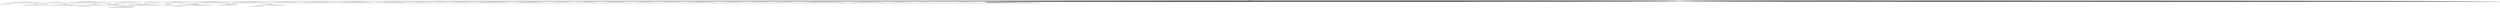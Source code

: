 digraph g {
	"57" -> "58";
	"58" [label="31"];
	"54" -> "55";
	"55" [color=indianred1, style=filled, label="17"];
	"53" -> "54";
	"54" [label="24"];
	"49" -> "50";
	"50" [color=indianred1, style=filled, label="39"];
	"48" -> "49";
	"49" [label="36"];
	"45" -> "46";
	"46" [label="8"];
	"44" -> "45";
	"45" [color=indianred1, style=filled, label="50"];
	"43" -> "44";
	"44" [label="25"];
	"43" -> "47";
	"47" [label="13"];
	"37" -> "38";
	"38" [color=indianred1, style=filled, label="5"];
	"36" -> "37";
	"37" [label="23"];
	"26" -> "27";
	"27" [color=indianred1, style=filled, label="18"];
	"25" -> "26";
	"26" [label="40"];
	"25" -> "28";
	"28" [label="6"];
	"24" -> "25";
	"25" [color=indianred1, style=filled, label="48"];
	"24" -> "29";
	"29" [label="9"];
	"23" -> "24";
	"24" [label="18"];
	"20" -> "21";
	"21" [label="15"];
	"19" -> "20";
	"20" [color=indianred1, style=filled, label="47"];
	"18" -> "19";
	"19" [label="2"];
	"16" -> "17";
	"17" [color=indianred1, style=filled, label="45"];
	"15" -> "16";
	"16" [label="30"];
	"6" -> "7";
	"7" [label="38"];
	"5" -> "6";
	"6" [color=indianred1, style=filled, label="16"];
	"4" -> "5";
	"5" [label="10"];
	"0" -> "1";
	"1" [label="14"];
	"0" -> "2";
	"2" [label="32"];
	"0" -> "3";
	"3" [label="37"];
	"0" -> "4";
	"4" [label="16"];
	"0" -> "8";
	"8" [label="35"];
	"0" -> "9";
	"9" [label="20"];
	"0" -> "10";
	"10" [label="28"];
	"0" -> "11";
	"11" [label="4"];
	"0" -> "12";
	"12" [label="46"];
	"0" -> "13";
	"13" [label="21"];
	"0" -> "14";
	"14" [label="1"];
	"0" -> "15";
	"15" [label="45"];
	"0" -> "18";
	"18" [label="47"];
	"0" -> "22";
	"22" [label="33"];
	"0" -> "23";
	"23" [label="48"];
	"0" -> "30";
	"30" [label="26"];
	"0" -> "31";
	"31" [label="19"];
	"0" -> "32";
	"32" [label="12"];
	"0" -> "33";
	"33" [label="29"];
	"0" -> "34";
	"34" [label="44"];
	"0" -> "35";
	"35" [label="3"];
	"0" -> "36";
	"36" [label="5"];
	"0" -> "39";
	"39" [label="49"];
	"0" -> "40";
	"40" [label="41"];
	"0" -> "41";
	"41" [label="7"];
	"0" -> "42";
	"42" [label="27"];
	"0" -> "43";
	"43" [label="50"];
	"0" -> "48";
	"48" [label="39"];
	"0" -> "51";
	"51" [label="22"];
	"0" -> "52";
	"52" [label="34"];
	"0" -> "53";
	"53" [label="17"];
	"0" -> "56";
	"56" [label="43"];
	"0" -> "57";
	"57" [label="11"];
	"0" -> "59";
	"59" [label="42"];
	"0" [label="germline"];
	"0" -> "cell1";
	"cell1" [shape=box];
	"0" -> "cell2";
	"cell2" [shape=box];
	"20" -> "cell3";
	"cell3" [shape=box];
	"0" -> "cell4";
	"cell4" [shape=box];
	"8" -> "cell5";
	"cell5" [shape=box];
	"23" -> "cell6";
	"cell6" [shape=box];
	"0" -> "cell7";
	"cell7" [shape=box];
	"50" -> "cell8";
	"cell8" [shape=box];
	"44" -> "cell9";
	"cell9" [shape=box];
	"26" -> "cell10";
	"cell10" [shape=box];
	"0" -> "cell11";
	"cell11" [shape=box];
	"0" -> "cell12";
	"cell12" [shape=box];
	"21" -> "cell13";
	"cell13" [shape=box];
	"0" -> "cell14";
	"cell14" [shape=box];
	"0" -> "cell15";
	"cell15" [shape=box];
	"7" -> "cell16";
	"cell16" [shape=box];
	"48" -> "cell17";
	"cell17" [shape=box];
	"48" -> "cell18";
	"cell18" [shape=box];
	"36" -> "cell19";
	"cell19" [shape=box];
	"0" -> "cell20";
	"cell20" [shape=box];
	"0" -> "cell21";
	"cell21" [shape=box];
	"20" -> "cell22";
	"cell22" [shape=box];
	"55" -> "cell23";
	"cell23" [shape=box];
	"40" -> "cell24";
	"cell24" [shape=box];
	"11" -> "cell25";
	"cell25" [shape=box];
	"15" -> "cell26";
	"cell26" [shape=box];
	"2" -> "cell27";
	"cell27" [shape=box];
	"0" -> "cell28";
	"cell28" [shape=box];
	"0" -> "cell29";
	"cell29" [shape=box];
	"0" -> "cell30";
	"cell30" [shape=box];
	"0" -> "cell31";
	"cell31" [shape=box];
	"0" -> "cell32";
	"cell32" [shape=box];
	"0" -> "cell33";
	"cell33" [shape=box];
	"25" -> "cell34";
	"cell34" [shape=box];
	"46" -> "cell35";
	"cell35" [shape=box];
	"0" -> "cell36";
	"cell36" [shape=box];
	"30" -> "cell37";
	"cell37" [shape=box];
	"0" -> "cell38";
	"cell38" [shape=box];
	"0" -> "cell39";
	"cell39" [shape=box];
	"0" -> "cell40";
	"cell40" [shape=box];
	"0" -> "cell41";
	"cell41" [shape=box];
	"15" -> "cell42";
	"cell42" [shape=box];
	"32" -> "cell43";
	"cell43" [shape=box];
	"48" -> "cell44";
	"cell44" [shape=box];
	"53" -> "cell45";
	"cell45" [shape=box];
	"0" -> "cell46";
	"cell46" [shape=box];
	"58" -> "cell47";
	"cell47" [shape=box];
	"0" -> "cell48";
	"cell48" [shape=box];
	"4" -> "cell49";
	"cell49" [shape=box];
	"0" -> "cell50";
	"cell50" [shape=box];
	"0" -> "cell51";
	"cell51" [shape=box];
	"59" -> "cell52";
	"cell52" [shape=box];
	"6" -> "cell53";
	"cell53" [shape=box];
	"0" -> "cell54";
	"cell54" [shape=box];
	"0" -> "cell55";
	"cell55" [shape=box];
	"0" -> "cell56";
	"cell56" [shape=box];
	"0" -> "cell57";
	"cell57" [shape=box];
	"44" -> "cell58";
	"cell58" [shape=box];
	"0" -> "cell59";
	"cell59" [shape=box];
	"23" -> "cell60";
	"cell60" [shape=box];
	"38" -> "cell61";
	"cell61" [shape=box];
	"27" -> "cell62";
	"cell62" [shape=box];
	"11" -> "cell63";
	"cell63" [shape=box];
	"0" -> "cell64";
	"cell64" [shape=box];
	"1" -> "cell65";
	"cell65" [shape=box];
	"40" -> "cell66";
	"cell66" [shape=box];
	"0" -> "cell67";
	"cell67" [shape=box];
	"0" -> "cell68";
	"cell68" [shape=box];
	"0" -> "cell69";
	"cell69" [shape=box];
	"0" -> "cell70";
	"cell70" [shape=box];
	"4" -> "cell71";
	"cell71" [shape=box];
	"31" -> "cell72";
	"cell72" [shape=box];
	"0" -> "cell73";
	"cell73" [shape=box];
	"0" -> "cell74";
	"cell74" [shape=box];
	"0" -> "cell75";
	"cell75" [shape=box];
	"32" -> "cell76";
	"cell76" [shape=box];
	"30" -> "cell77";
	"cell77" [shape=box];
	"43" -> "cell78";
	"cell78" [shape=box];
	"57" -> "cell79";
	"cell79" [shape=box];
	"0" -> "cell80";
	"cell80" [shape=box];
	"0" -> "cell81";
	"cell81" [shape=box];
	"14" -> "cell82";
	"cell82" [shape=box];
	"0" -> "cell83";
	"cell83" [shape=box];
	"21" -> "cell84";
	"cell84" [shape=box];
	"0" -> "cell85";
	"cell85" [shape=box];
	"0" -> "cell86";
	"cell86" [shape=box];
	"26" -> "cell87";
	"cell87" [shape=box];
	"12" -> "cell88";
	"cell88" [shape=box];
	"15" -> "cell89";
	"cell89" [shape=box];
	"0" -> "cell90";
	"cell90" [shape=box];
	"0" -> "cell91";
	"cell91" [shape=box];
	"0" -> "cell92";
	"cell92" [shape=box];
	"0" -> "cell93";
	"cell93" [shape=box];
	"0" -> "cell94";
	"cell94" [shape=box];
	"0" -> "cell95";
	"cell95" [shape=box];
	"39" -> "cell96";
	"cell96" [shape=box];
	"0" -> "cell97";
	"cell97" [shape=box];
	"20" -> "cell98";
	"cell98" [shape=box];
	"34" -> "cell99";
	"cell99" [shape=box];
	"46" -> "cell100";
	"cell100" [shape=box];
	"41" -> "cell101";
	"cell101" [shape=box];
	"57" -> "cell102";
	"cell102" [shape=box];
	"33" -> "cell103";
	"cell103" [shape=box];
	"32" -> "cell104";
	"cell104" [shape=box];
	"0" -> "cell105";
	"cell105" [shape=box];
	"11" -> "cell106";
	"cell106" [shape=box];
	"11" -> "cell107";
	"cell107" [shape=box];
	"0" -> "cell108";
	"cell108" [shape=box];
	"0" -> "cell109";
	"cell109" [shape=box];
	"48" -> "cell110";
	"cell110" [shape=box];
	"0" -> "cell111";
	"cell111" [shape=box];
	"0" -> "cell112";
	"cell112" [shape=box];
	"27" -> "cell113";
	"cell113" [shape=box];
	"0" -> "cell114";
	"cell114" [shape=box];
	"0" -> "cell115";
	"cell115" [shape=box];
	"0" -> "cell116";
	"cell116" [shape=box];
	"0" -> "cell117";
	"cell117" [shape=box];
	"10" -> "cell118";
	"cell118" [shape=box];
	"0" -> "cell119";
	"cell119" [shape=box];
	"0" -> "cell120";
	"cell120" [shape=box];
	"53" -> "cell121";
	"cell121" [shape=box];
	"27" -> "cell122";
	"cell122" [shape=box];
	"19" -> "cell123";
	"cell123" [shape=box];
	"22" -> "cell124";
	"cell124" [shape=box];
	"45" -> "cell125";
	"cell125" [shape=box];
	"59" -> "cell126";
	"cell126" [shape=box];
	"0" -> "cell127";
	"cell127" [shape=box];
	"40" -> "cell128";
	"cell128" [shape=box];
	"50" -> "cell129";
	"cell129" [shape=box];
	"50" -> "cell130";
	"cell130" [shape=box];
	"0" -> "cell131";
	"cell131" [shape=box];
	"42" -> "cell132";
	"cell132" [shape=box];
	"43" -> "cell133";
	"cell133" [shape=box];
	"30" -> "cell134";
	"cell134" [shape=box];
	"0" -> "cell135";
	"cell135" [shape=box];
	"33" -> "cell136";
	"cell136" [shape=box];
	"38" -> "cell137";
	"cell137" [shape=box];
	"12" -> "cell138";
	"cell138" [shape=box];
	"0" -> "cell139";
	"cell139" [shape=box];
	"23" -> "cell140";
	"cell140" [shape=box];
	"18" -> "cell141";
	"cell141" [shape=box];
	"3" -> "cell142";
	"cell142" [shape=box];
	"0" -> "cell143";
	"cell143" [shape=box];
	"0" -> "cell144";
	"cell144" [shape=box];
	"0" -> "cell145";
	"cell145" [shape=box];
	"0" -> "cell146";
	"cell146" [shape=box];
	"0" -> "cell147";
	"cell147" [shape=box];
	"0" -> "cell148";
	"cell148" [shape=box];
	"0" -> "cell149";
	"cell149" [shape=box];
	"12" -> "cell150";
	"cell150" [shape=box];
	"0" -> "cell151";
	"cell151" [shape=box];
	"56" -> "cell152";
	"cell152" [shape=box];
	"50" -> "cell153";
	"cell153" [shape=box];
	"10" -> "cell154";
	"cell154" [shape=box];
	"0" -> "cell155";
	"cell155" [shape=box];
	"19" -> "cell156";
	"cell156" [shape=box];
	"12" -> "cell157";
	"cell157" [shape=box];
	"32" -> "cell158";
	"cell158" [shape=box];
	"43" -> "cell159";
	"cell159" [shape=box];
	"0" -> "cell160";
	"cell160" [shape=box];
	"50" -> "cell161";
	"cell161" [shape=box];
	"11" -> "cell162";
	"cell162" [shape=box];
	"0" -> "cell163";
	"cell163" [shape=box];
	"0" -> "cell164";
	"cell164" [shape=box];
	"59" -> "cell165";
	"cell165" [shape=box];
	"0" -> "cell166";
	"cell166" [shape=box];
	"4" -> "cell167";
	"cell167" [shape=box];
	"0" -> "cell168";
	"cell168" [shape=box];
	"46" -> "cell169";
	"cell169" [shape=box];
	"0" -> "cell170";
	"cell170" [shape=box];
	"0" -> "cell171";
	"cell171" [shape=box];
	"59" -> "cell172";
	"cell172" [shape=box];
	"56" -> "cell173";
	"cell173" [shape=box];
	"31" -> "cell174";
	"cell174" [shape=box];
	"41" -> "cell175";
	"cell175" [shape=box];
	"0" -> "cell176";
	"cell176" [shape=box];
	"0" -> "cell177";
	"cell177" [shape=box];
	"36" -> "cell178";
	"cell178" [shape=box];
	"0" -> "cell179";
	"cell179" [shape=box];
	"0" -> "cell180";
	"cell180" [shape=box];
	"17" -> "cell181";
	"cell181" [shape=box];
	"44" -> "cell182";
	"cell182" [shape=box];
	"40" -> "cell183";
	"cell183" [shape=box];
	"40" -> "cell184";
	"cell184" [shape=box];
	"48" -> "cell185";
	"cell185" [shape=box];
	"0" -> "cell186";
	"cell186" [shape=box];
	"51" -> "cell187";
	"cell187" [shape=box];
	"15" -> "cell188";
	"cell188" [shape=box];
	"8" -> "cell189";
	"cell189" [shape=box];
	"0" -> "cell190";
	"cell190" [shape=box];
	"39" -> "cell191";
	"cell191" [shape=box];
	"0" -> "cell192";
	"cell192" [shape=box];
	"0" -> "cell193";
	"cell193" [shape=box];
	"0" -> "cell194";
	"cell194" [shape=box];
	"0" -> "cell195";
	"cell195" [shape=box];
	"12" -> "cell196";
	"cell196" [shape=box];
	"0" -> "cell197";
	"cell197" [shape=box];
	"0" -> "cell198";
	"cell198" [shape=box];
	"8" -> "cell199";
	"cell199" [shape=box];
	"0" -> "cell200";
	"cell200" [shape=box];
	"0" -> "cell201";
	"cell201" [shape=box];
	"53" -> "cell202";
	"cell202" [shape=box];
	"0" -> "cell203";
	"cell203" [shape=box];
	"0" -> "cell204";
	"cell204" [shape=box];
	"55" -> "cell205";
	"cell205" [shape=box];
	"0" -> "cell206";
	"cell206" [shape=box];
	"0" -> "cell207";
	"cell207" [shape=box];
	"0" -> "cell208";
	"cell208" [shape=box];
	"0" -> "cell209";
	"cell209" [shape=box];
	"0" -> "cell210";
	"cell210" [shape=box];
	"8" -> "cell211";
	"cell211" [shape=box];
	"0" -> "cell212";
	"cell212" [shape=box];
	"0" -> "cell213";
	"cell213" [shape=box];
	"0" -> "cell214";
	"cell214" [shape=box];
	"1" -> "cell215";
	"cell215" [shape=box];
	"0" -> "cell216";
	"cell216" [shape=box];
	"15" -> "cell217";
	"cell217" [shape=box];
	"14" -> "cell218";
	"cell218" [shape=box];
	"0" -> "cell219";
	"cell219" [shape=box];
	"55" -> "cell220";
	"cell220" [shape=box];
	"29" -> "cell221";
	"cell221" [shape=box];
	"0" -> "cell222";
	"cell222" [shape=box];
	"0" -> "cell223";
	"cell223" [shape=box];
	"15" -> "cell224";
	"cell224" [shape=box];
	"0" -> "cell225";
	"cell225" [shape=box];
	"0" -> "cell226";
	"cell226" [shape=box];
	"0" -> "cell227";
	"cell227" [shape=box];
	"0" -> "cell228";
	"cell228" [shape=box];
	"0" -> "cell229";
	"cell229" [shape=box];
	"0" -> "cell230";
	"cell230" [shape=box];
	"0" -> "cell231";
	"cell231" [shape=box];
	"0" -> "cell232";
	"cell232" [shape=box];
	"0" -> "cell233";
	"cell233" [shape=box];
	"11" -> "cell234";
	"cell234" [shape=box];
	"29" -> "cell235";
	"cell235" [shape=box];
	"1" -> "cell236";
	"cell236" [shape=box];
	"0" -> "cell237";
	"cell237" [shape=box];
	"52" -> "cell238";
	"cell238" [shape=box];
	"0" -> "cell239";
	"cell239" [shape=box];
	"0" -> "cell240";
	"cell240" [shape=box];
	"0" -> "cell241";
	"cell241" [shape=box];
	"0" -> "cell242";
	"cell242" [shape=box];
	"19" -> "cell243";
	"cell243" [shape=box];
	"0" -> "cell244";
	"cell244" [shape=box];
	"0" -> "cell245";
	"cell245" [shape=box];
	"11" -> "cell246";
	"cell246" [shape=box];
	"0" -> "cell247";
	"cell247" [shape=box];
	"0" -> "cell248";
	"cell248" [shape=box];
	"14" -> "cell249";
	"cell249" [shape=box];
	"45" -> "cell250";
	"cell250" [shape=box];
	"14" -> "cell251";
	"cell251" [shape=box];
	"0" -> "cell252";
	"cell252" [shape=box];
	"35" -> "cell253";
	"cell253" [shape=box];
	"0" -> "cell254";
	"cell254" [shape=box];
	"0" -> "cell255";
	"cell255" [shape=box];
	"0" -> "cell256";
	"cell256" [shape=box];
	"15" -> "cell257";
	"cell257" [shape=box];
	"46" -> "cell258";
	"cell258" [shape=box];
	"0" -> "cell259";
	"cell259" [shape=box];
	"0" -> "cell260";
	"cell260" [shape=box];
	"0" -> "cell261";
	"cell261" [shape=box];
	"32" -> "cell262";
	"cell262" [shape=box];
	"0" -> "cell263";
	"cell263" [shape=box];
	"41" -> "cell264";
	"cell264" [shape=box];
	"21" -> "cell265";
	"cell265" [shape=box];
	"0" -> "cell266";
	"cell266" [shape=box];
	"51" -> "cell267";
	"cell267" [shape=box];
	"40" -> "cell268";
	"cell268" [shape=box];
	"25" -> "cell269";
	"cell269" [shape=box];
	"1" -> "cell270";
	"cell270" [shape=box];
	"27" -> "cell271";
	"cell271" [shape=box];
	"13" -> "cell272";
	"cell272" [shape=box];
	"47" -> "cell273";
	"cell273" [shape=box];
	"39" -> "cell274";
	"cell274" [shape=box];
	"0" -> "cell275";
	"cell275" [shape=box];
	"0" -> "cell276";
	"cell276" [shape=box];
	"0" -> "cell277";
	"cell277" [shape=box];
	"57" -> "cell278";
	"cell278" [shape=box];
	"18" -> "cell279";
	"cell279" [shape=box];
	"0" -> "cell280";
	"cell280" [shape=box];
	"0" -> "cell281";
	"cell281" [shape=box];
	"0" -> "cell282";
	"cell282" [shape=box];
	"38" -> "cell283";
	"cell283" [shape=box];
	"1" -> "cell284";
	"cell284" [shape=box];
	"0" -> "cell285";
	"cell285" [shape=box];
	"0" -> "cell286";
	"cell286" [shape=box];
	"0" -> "cell287";
	"cell287" [shape=box];
	"23" -> "cell288";
	"cell288" [shape=box];
	"0" -> "cell289";
	"cell289" [shape=box];
	"39" -> "cell290";
	"cell290" [shape=box];
	"0" -> "cell291";
	"cell291" [shape=box];
	"7" -> "cell292";
	"cell292" [shape=box];
	"0" -> "cell293";
	"cell293" [shape=box];
	"0" -> "cell294";
	"cell294" [shape=box];
	"18" -> "cell295";
	"cell295" [shape=box];
	"11" -> "cell296";
	"cell296" [shape=box];
	"0" -> "cell297";
	"cell297" [shape=box];
	"0" -> "cell298";
	"cell298" [shape=box];
	"0" -> "cell299";
	"cell299" [shape=box];
	"40" -> "cell300";
	"cell300" [shape=box];
	"0" -> "cell301";
	"cell301" [shape=box];
	"6" -> "cell302";
	"cell302" [shape=box];
	"58" -> "cell303";
	"cell303" [shape=box];
	"59" -> "cell304";
	"cell304" [shape=box];
	"59" -> "cell305";
	"cell305" [shape=box];
	"59" -> "cell306";
	"cell306" [shape=box];
	"0" -> "cell307";
	"cell307" [shape=box];
	"0" -> "cell308";
	"cell308" [shape=box];
	"0" -> "cell309";
	"cell309" [shape=box];
	"0" -> "cell310";
	"cell310" [shape=box];
	"1" -> "cell311";
	"cell311" [shape=box];
	"0" -> "cell312";
	"cell312" [shape=box];
	"0" -> "cell313";
	"cell313" [shape=box];
	"0" -> "cell314";
	"cell314" [shape=box];
	"0" -> "cell315";
	"cell315" [shape=box];
	"0" -> "cell316";
	"cell316" [shape=box];
	"0" -> "cell317";
	"cell317" [shape=box];
	"10" -> "cell318";
	"cell318" [shape=box];
	"0" -> "cell319";
	"cell319" [shape=box];
	"0" -> "cell320";
	"cell320" [shape=box];
	"7" -> "cell321";
	"cell321" [shape=box];
	"0" -> "cell322";
	"cell322" [shape=box];
	"21" -> "cell323";
	"cell323" [shape=box];
	"6" -> "cell324";
	"cell324" [shape=box];
	"1" -> "cell325";
	"cell325" [shape=box];
	"0" -> "cell326";
	"cell326" [shape=box];
	"42" -> "cell327";
	"cell327" [shape=box];
	"0" -> "cell328";
	"cell328" [shape=box];
	"0" -> "cell329";
	"cell329" [shape=box];
	"42" -> "cell330";
	"cell330" [shape=box];
	"18" -> "cell331";
	"cell331" [shape=box];
	"0" -> "cell332";
	"cell332" [shape=box];
	"0" -> "cell333";
	"cell333" [shape=box];
	"0" -> "cell334";
	"cell334" [shape=box];
	"0" -> "cell335";
	"cell335" [shape=box];
	"0" -> "cell336";
	"cell336" [shape=box];
	"50" -> "cell337";
	"cell337" [shape=box];
	"55" -> "cell338";
	"cell338" [shape=box];
	"11" -> "cell339";
	"cell339" [shape=box];
	"20" -> "cell340";
	"cell340" [shape=box];
	"35" -> "cell341";
	"cell341" [shape=box];
	"25" -> "cell342";
	"cell342" [shape=box];
	"34" -> "cell343";
	"cell343" [shape=box];
	"0" -> "cell344";
	"cell344" [shape=box];
	"0" -> "cell345";
	"cell345" [shape=box];
	"48" -> "cell346";
	"cell346" [shape=box];
	"57" -> "cell347";
	"cell347" [shape=box];
	"39" -> "cell348";
	"cell348" [shape=box];
	"0" -> "cell349";
	"cell349" [shape=box];
	"0" -> "cell350";
	"cell350" [shape=box];
	"37" -> "cell351";
	"cell351" [shape=box];
	"7" -> "cell352";
	"cell352" [shape=box];
	"12" -> "cell353";
	"cell353" [shape=box];
	"33" -> "cell354";
	"cell354" [shape=box];
	"48" -> "cell355";
	"cell355" [shape=box];
	"0" -> "cell356";
	"cell356" [shape=box];
	"52" -> "cell357";
	"cell357" [shape=box];
	"0" -> "cell358";
	"cell358" [shape=box];
	"0" -> "cell359";
	"cell359" [shape=box];
	"6" -> "cell360";
	"cell360" [shape=box];
	"0" -> "cell361";
	"cell361" [shape=box];
	"52" -> "cell362";
	"cell362" [shape=box];
	"45" -> "cell363";
	"cell363" [shape=box];
	"0" -> "cell364";
	"cell364" [shape=box];
	"8" -> "cell365";
	"cell365" [shape=box];
	"55" -> "cell366";
	"cell366" [shape=box];
	"38" -> "cell367";
	"cell367" [shape=box];
	"22" -> "cell368";
	"cell368" [shape=box];
	"0" -> "cell369";
	"cell369" [shape=box];
	"0" -> "cell370";
	"cell370" [shape=box];
	"41" -> "cell371";
	"cell371" [shape=box];
	"0" -> "cell372";
	"cell372" [shape=box];
	"41" -> "cell373";
	"cell373" [shape=box];
	"0" -> "cell374";
	"cell374" [shape=box];
	"0" -> "cell375";
	"cell375" [shape=box];
	"0" -> "cell376";
	"cell376" [shape=box];
	"33" -> "cell377";
	"cell377" [shape=box];
	"0" -> "cell378";
	"cell378" [shape=box];
	"0" -> "cell379";
	"cell379" [shape=box];
	"0" -> "cell380";
	"cell380" [shape=box];
	"0" -> "cell381";
	"cell381" [shape=box];
	"0" -> "cell382";
	"cell382" [shape=box];
	"3" -> "cell383";
	"cell383" [shape=box];
	"0" -> "cell384";
	"cell384" [shape=box];
	"38" -> "cell385";
	"cell385" [shape=box];
	"0" -> "cell386";
	"cell386" [shape=box];
	"0" -> "cell387";
	"cell387" [shape=box];
	"0" -> "cell388";
	"cell388" [shape=box];
	"0" -> "cell389";
	"cell389" [shape=box];
	"12" -> "cell390";
	"cell390" [shape=box];
	"11" -> "cell391";
	"cell391" [shape=box];
	"3" -> "cell392";
	"cell392" [shape=box];
	"58" -> "cell393";
	"cell393" [shape=box];
	"53" -> "cell394";
	"cell394" [shape=box];
	"0" -> "cell395";
	"cell395" [shape=box];
	"34" -> "cell396";
	"cell396" [shape=box];
	"0" -> "cell397";
	"cell397" [shape=box];
	"57" -> "cell398";
	"cell398" [shape=box];
	"0" -> "cell399";
	"cell399" [shape=box];
	"3" -> "cell400";
	"cell400" [shape=box];
	"25" -> "cell401";
	"cell401" [shape=box];
	"0" -> "cell402";
	"cell402" [shape=box];
	"6" -> "cell403";
	"cell403" [shape=box];
	"37" -> "cell404";
	"cell404" [shape=box];
	"54" -> "cell405";
	"cell405" [shape=box];
	"0" -> "cell406";
	"cell406" [shape=box];
	"0" -> "cell407";
	"cell407" [shape=box];
	"39" -> "cell408";
	"cell408" [shape=box];
	"0" -> "cell409";
	"cell409" [shape=box];
	"0" -> "cell410";
	"cell410" [shape=box];
	"0" -> "cell411";
	"cell411" [shape=box];
	"0" -> "cell412";
	"cell412" [shape=box];
	"0" -> "cell413";
	"cell413" [shape=box];
	"0" -> "cell414";
	"cell414" [shape=box];
	"36" -> "cell415";
	"cell415" [shape=box];
	"0" -> "cell416";
	"cell416" [shape=box];
	"10" -> "cell417";
	"cell417" [shape=box];
	"13" -> "cell418";
	"cell418" [shape=box];
	"0" -> "cell419";
	"cell419" [shape=box];
	"14" -> "cell420";
	"cell420" [shape=box];
	"0" -> "cell421";
	"cell421" [shape=box];
	"0" -> "cell422";
	"cell422" [shape=box];
	"0" -> "cell423";
	"cell423" [shape=box];
	"20" -> "cell424";
	"cell424" [shape=box];
	"32" -> "cell425";
	"cell425" [shape=box];
	"0" -> "cell426";
	"cell426" [shape=box];
	"0" -> "cell427";
	"cell427" [shape=box];
	"0" -> "cell428";
	"cell428" [shape=box];
	"39" -> "cell429";
	"cell429" [shape=box];
	"12" -> "cell430";
	"cell430" [shape=box];
	"1" -> "cell431";
	"cell431" [shape=box];
	"13" -> "cell432";
	"cell432" [shape=box];
	"50" -> "cell433";
	"cell433" [shape=box];
	"0" -> "cell434";
	"cell434" [shape=box];
	"0" -> "cell435";
	"cell435" [shape=box];
	"0" -> "cell436";
	"cell436" [shape=box];
	"0" -> "cell437";
	"cell437" [shape=box];
	"53" -> "cell438";
	"cell438" [shape=box];
	"29" -> "cell439";
	"cell439" [shape=box];
	"11" -> "cell440";
	"cell440" [shape=box];
	"0" -> "cell441";
	"cell441" [shape=box];
	"7" -> "cell442";
	"cell442" [shape=box];
	"52" -> "cell443";
	"cell443" [shape=box];
	"0" -> "cell444";
	"cell444" [shape=box];
	"14" -> "cell445";
	"cell445" [shape=box];
	"13" -> "cell446";
	"cell446" [shape=box];
	"0" -> "cell447";
	"cell447" [shape=box];
	"0" -> "cell448";
	"cell448" [shape=box];
	"0" -> "cell449";
	"cell449" [shape=box];
	"0" -> "cell450";
	"cell450" [shape=box];
	"0" -> "cell451";
	"cell451" [shape=box];
	"0" -> "cell452";
	"cell452" [shape=box];
	"52" -> "cell453";
	"cell453" [shape=box];
	"0" -> "cell454";
	"cell454" [shape=box];
	"0" -> "cell455";
	"cell455" [shape=box];
	"16" -> "cell456";
	"cell456" [shape=box];
	"18" -> "cell457";
	"cell457" [shape=box];
	"0" -> "cell458";
	"cell458" [shape=box];
	"0" -> "cell459";
	"cell459" [shape=box];
	"14" -> "cell460";
	"cell460" [shape=box];
	"0" -> "cell461";
	"cell461" [shape=box];
	"40" -> "cell462";
	"cell462" [shape=box];
	"0" -> "cell463";
	"cell463" [shape=box];
	"0" -> "cell464";
	"cell464" [shape=box];
	"0" -> "cell465";
	"cell465" [shape=box];
	"0" -> "cell466";
	"cell466" [shape=box];
	"35" -> "cell467";
	"cell467" [shape=box];
	"35" -> "cell468";
	"cell468" [shape=box];
	"1" -> "cell469";
	"cell469" [shape=box];
	"0" -> "cell470";
	"cell470" [shape=box];
	"0" -> "cell471";
	"cell471" [shape=box];
	"0" -> "cell472";
	"cell472" [shape=box];
	"12" -> "cell473";
	"cell473" [shape=box];
	"0" -> "cell474";
	"cell474" [shape=box];
	"0" -> "cell475";
	"cell475" [shape=box];
	"0" -> "cell476";
	"cell476" [shape=box];
	"3" -> "cell477";
	"cell477" [shape=box];
	"0" -> "cell478";
	"cell478" [shape=box];
	"53" -> "cell479";
	"cell479" [shape=box];
	"0" -> "cell480";
	"cell480" [shape=box];
	"0" -> "cell481";
	"cell481" [shape=box];
	"9" -> "cell482";
	"cell482" [shape=box];
	"0" -> "cell483";
	"cell483" [shape=box];
	"14" -> "cell484";
	"cell484" [shape=box];
	"0" -> "cell485";
	"cell485" [shape=box];
	"0" -> "cell486";
	"cell486" [shape=box];
	"34" -> "cell487";
	"cell487" [shape=box];
	"45" -> "cell488";
	"cell488" [shape=box];
	"0" -> "cell489";
	"cell489" [shape=box];
	"4" -> "cell490";
	"cell490" [shape=box];
	"41" -> "cell491";
	"cell491" [shape=box];
	"0" -> "cell492";
	"cell492" [shape=box];
	"15" -> "cell493";
	"cell493" [shape=box];
	"0" -> "cell494";
	"cell494" [shape=box];
	"25" -> "cell495";
	"cell495" [shape=box];
	"0" -> "cell496";
	"cell496" [shape=box];
	"0" -> "cell497";
	"cell497" [shape=box];
	"0" -> "cell498";
	"cell498" [shape=box];
	"35" -> "cell499";
	"cell499" [shape=box];
	"0" -> "cell500";
	"cell500" [shape=box];
	"40" -> "cell501";
	"cell501" [shape=box];
	"0" -> "cell502";
	"cell502" [shape=box];
	"0" -> "cell503";
	"cell503" [shape=box];
	"0" -> "cell504";
	"cell504" [shape=box];
	"51" -> "cell505";
	"cell505" [shape=box];
	"0" -> "cell506";
	"cell506" [shape=box];
	"52" -> "cell507";
	"cell507" [shape=box];
	"0" -> "cell508";
	"cell508" [shape=box];
	"45" -> "cell509";
	"cell509" [shape=box];
	"0" -> "cell510";
	"cell510" [shape=box];
	"6" -> "cell511";
	"cell511" [shape=box];
	"0" -> "cell512";
	"cell512" [shape=box];
	"0" -> "cell513";
	"cell513" [shape=box];
	"0" -> "cell514";
	"cell514" [shape=box];
	"39" -> "cell515";
	"cell515" [shape=box];
	"0" -> "cell516";
	"cell516" [shape=box];
	"18" -> "cell517";
	"cell517" [shape=box];
	"59" -> "cell518";
	"cell518" [shape=box];
	"0" -> "cell519";
	"cell519" [shape=box];
	"48" -> "cell520";
	"cell520" [shape=box];
	"18" -> "cell521";
	"cell521" [shape=box];
	"0" -> "cell522";
	"cell522" [shape=box];
	"0" -> "cell523";
	"cell523" [shape=box];
	"9" -> "cell524";
	"cell524" [shape=box];
	"40" -> "cell525";
	"cell525" [shape=box];
	"31" -> "cell526";
	"cell526" [shape=box];
	"1" -> "cell527";
	"cell527" [shape=box];
	"57" -> "cell528";
	"cell528" [shape=box];
	"18" -> "cell529";
	"cell529" [shape=box];
	"58" -> "cell530";
	"cell530" [shape=box];
	"13" -> "cell531";
	"cell531" [shape=box];
	"0" -> "cell532";
	"cell532" [shape=box];
	"0" -> "cell533";
	"cell533" [shape=box];
	"13" -> "cell534";
	"cell534" [shape=box];
	"31" -> "cell535";
	"cell535" [shape=box];
	"57" -> "cell536";
	"cell536" [shape=box];
	"22" -> "cell537";
	"cell537" [shape=box];
	"16" -> "cell538";
	"cell538" [shape=box];
	"0" -> "cell539";
	"cell539" [shape=box];
	"0" -> "cell540";
	"cell540" [shape=box];
	"0" -> "cell541";
	"cell541" [shape=box];
	"0" -> "cell542";
	"cell542" [shape=box];
	"29" -> "cell543";
	"cell543" [shape=box];
	"48" -> "cell544";
	"cell544" [shape=box];
	"0" -> "cell545";
	"cell545" [shape=box];
	"0" -> "cell546";
	"cell546" [shape=box];
	"31" -> "cell547";
	"cell547" [shape=box];
	"34" -> "cell548";
	"cell548" [shape=box];
	"0" -> "cell549";
	"cell549" [shape=box];
	"0" -> "cell550";
	"cell550" [shape=box];
	"0" -> "cell551";
	"cell551" [shape=box];
	"0" -> "cell552";
	"cell552" [shape=box];
	"0" -> "cell553";
	"cell553" [shape=box];
	"41" -> "cell554";
	"cell554" [shape=box];
	"0" -> "cell555";
	"cell555" [shape=box];
	"0" -> "cell556";
	"cell556" [shape=box];
	"0" -> "cell557";
	"cell557" [shape=box];
	"0" -> "cell558";
	"cell558" [shape=box];
	"0" -> "cell559";
	"cell559" [shape=box];
	"0" -> "cell560";
	"cell560" [shape=box];
	"13" -> "cell561";
	"cell561" [shape=box];
	"0" -> "cell562";
	"cell562" [shape=box];
	"2" -> "cell563";
	"cell563" [shape=box];
	"32" -> "cell564";
	"cell564" [shape=box];
	"0" -> "cell565";
	"cell565" [shape=box];
	"0" -> "cell566";
	"cell566" [shape=box];
	"17" -> "cell567";
	"cell567" [shape=box];
	"7" -> "cell568";
	"cell568" [shape=box];
	"30" -> "cell569";
	"cell569" [shape=box];
	"0" -> "cell570";
	"cell570" [shape=box];
	"12" -> "cell571";
	"cell571" [shape=box];
	"0" -> "cell572";
	"cell572" [shape=box];
	"0" -> "cell573";
	"cell573" [shape=box];
	"0" -> "cell574";
	"cell574" [shape=box];
	"12" -> "cell575";
	"cell575" [shape=box];
	"49" -> "cell576";
	"cell576" [shape=box];
	"52" -> "cell577";
	"cell577" [shape=box];
	"0" -> "cell578";
	"cell578" [shape=box];
	"22" -> "cell579";
	"cell579" [shape=box];
	"0" -> "cell580";
	"cell580" [shape=box];
	"50" -> "cell581";
	"cell581" [shape=box];
	"0" -> "cell582";
	"cell582" [shape=box];
	"43" -> "cell583";
	"cell583" [shape=box];
	"0" -> "cell584";
	"cell584" [shape=box];
	"56" -> "cell585";
	"cell585" [shape=box];
	"13" -> "cell586";
	"cell586" [shape=box];
	"12" -> "cell587";
	"cell587" [shape=box];
	"2" -> "cell588";
	"cell588" [shape=box];
	"0" -> "cell589";
	"cell589" [shape=box];
	"0" -> "cell590";
	"cell590" [shape=box];
	"0" -> "cell591";
	"cell591" [shape=box];
	"26" -> "cell592";
	"cell592" [shape=box];
	"6" -> "cell593";
	"cell593" [shape=box];
	"0" -> "cell594";
	"cell594" [shape=box];
	"31" -> "cell595";
	"cell595" [shape=box];
	"0" -> "cell596";
	"cell596" [shape=box];
	"39" -> "cell597";
	"cell597" [shape=box];
	"6" -> "cell598";
	"cell598" [shape=box];
	"0" -> "cell599";
	"cell599" [shape=box];
	"40" -> "cell600";
	"cell600" [shape=box];
	"0" -> "cell601";
	"cell601" [shape=box];
	"0" -> "cell602";
	"cell602" [shape=box];
	"30" -> "cell603";
	"cell603" [shape=box];
	"31" -> "cell604";
	"cell604" [shape=box];
	"0" -> "cell605";
	"cell605" [shape=box];
	"30" -> "cell606";
	"cell606" [shape=box];
	"0" -> "cell607";
	"cell607" [shape=box];
	"43" -> "cell608";
	"cell608" [shape=box];
	"56" -> "cell609";
	"cell609" [shape=box];
	"45" -> "cell610";
	"cell610" [shape=box];
	"2" -> "cell611";
	"cell611" [shape=box];
	"57" -> "cell612";
	"cell612" [shape=box];
	"4" -> "cell613";
	"cell613" [shape=box];
	"1" -> "cell614";
	"cell614" [shape=box];
	"0" -> "cell615";
	"cell615" [shape=box];
	"8" -> "cell616";
	"cell616" [shape=box];
	"0" -> "cell617";
	"cell617" [shape=box];
	"0" -> "cell618";
	"cell618" [shape=box];
	"33" -> "cell619";
	"cell619" [shape=box];
	"0" -> "cell620";
	"cell620" [shape=box];
	"0" -> "cell621";
	"cell621" [shape=box];
	"0" -> "cell622";
	"cell622" [shape=box];
	"0" -> "cell623";
	"cell623" [shape=box];
	"30" -> "cell624";
	"cell624" [shape=box];
	"0" -> "cell625";
	"cell625" [shape=box];
	"0" -> "cell626";
	"cell626" [shape=box];
	"0" -> "cell627";
	"cell627" [shape=box];
	"4" -> "cell628";
	"cell628" [shape=box];
	"0" -> "cell629";
	"cell629" [shape=box];
	"0" -> "cell630";
	"cell630" [shape=box];
	"0" -> "cell631";
	"cell631" [shape=box];
	"0" -> "cell632";
	"cell632" [shape=box];
	"27" -> "cell633";
	"cell633" [shape=box];
	"46" -> "cell634";
	"cell634" [shape=box];
	"0" -> "cell635";
	"cell635" [shape=box];
	"0" -> "cell636";
	"cell636" [shape=box];
	"0" -> "cell637";
	"cell637" [shape=box];
	"0" -> "cell638";
	"cell638" [shape=box];
	"13" -> "cell639";
	"cell639" [shape=box];
	"0" -> "cell640";
	"cell640" [shape=box];
	"40" -> "cell641";
	"cell641" [shape=box];
	"4" -> "cell642";
	"cell642" [shape=box];
	"8" -> "cell643";
	"cell643" [shape=box];
	"34" -> "cell644";
	"cell644" [shape=box];
	"0" -> "cell645";
	"cell645" [shape=box];
	"33" -> "cell646";
	"cell646" [shape=box];
	"0" -> "cell647";
	"cell647" [shape=box];
	"0" -> "cell648";
	"cell648" [shape=box];
	"1" -> "cell649";
	"cell649" [shape=box];
	"42" -> "cell650";
	"cell650" [shape=box];
	"19" -> "cell651";
	"cell651" [shape=box];
	"1" -> "cell652";
	"cell652" [shape=box];
	"21" -> "cell653";
	"cell653" [shape=box];
	"0" -> "cell654";
	"cell654" [shape=box];
	"0" -> "cell655";
	"cell655" [shape=box];
	"0" -> "cell656";
	"cell656" [shape=box];
	"57" -> "cell657";
	"cell657" [shape=box];
	"0" -> "cell658";
	"cell658" [shape=box];
	"0" -> "cell659";
	"cell659" [shape=box];
	"40" -> "cell660";
	"cell660" [shape=box];
	"39" -> "cell661";
	"cell661" [shape=box];
	"0" -> "cell662";
	"cell662" [shape=box];
	"59" -> "cell663";
	"cell663" [shape=box];
	"0" -> "cell664";
	"cell664" [shape=box];
	"0" -> "cell665";
	"cell665" [shape=box];
	"39" -> "cell666";
	"cell666" [shape=box];
	"0" -> "cell667";
	"cell667" [shape=box];
	"0" -> "cell668";
	"cell668" [shape=box];
	"30" -> "cell669";
	"cell669" [shape=box];
	"2" -> "cell670";
	"cell670" [shape=box];
	"0" -> "cell671";
	"cell671" [shape=box];
	"6" -> "cell672";
	"cell672" [shape=box];
	"0" -> "cell673";
	"cell673" [shape=box];
	"0" -> "cell674";
	"cell674" [shape=box];
	"0" -> "cell675";
	"cell675" [shape=box];
	"39" -> "cell676";
	"cell676" [shape=box];
	"0" -> "cell677";
	"cell677" [shape=box];
	"0" -> "cell678";
	"cell678" [shape=box];
	"0" -> "cell679";
	"cell679" [shape=box];
	"0" -> "cell680";
	"cell680" [shape=box];
	"0" -> "cell681";
	"cell681" [shape=box];
	"0" -> "cell682";
	"cell682" [shape=box];
	"17" -> "cell683";
	"cell683" [shape=box];
	"0" -> "cell684";
	"cell684" [shape=box];
	"15" -> "cell685";
	"cell685" [shape=box];
	"23" -> "cell686";
	"cell686" [shape=box];
	"25" -> "cell687";
	"cell687" [shape=box];
	"0" -> "cell688";
	"cell688" [shape=box];
	"0" -> "cell689";
	"cell689" [shape=box];
	"3" -> "cell690";
	"cell690" [shape=box];
	"0" -> "cell691";
	"cell691" [shape=box];
	"47" -> "cell692";
	"cell692" [shape=box];
	"38" -> "cell693";
	"cell693" [shape=box];
	"0" -> "cell694";
	"cell694" [shape=box];
	"0" -> "cell695";
	"cell695" [shape=box];
	"1" -> "cell696";
	"cell696" [shape=box];
	"0" -> "cell697";
	"cell697" [shape=box];
	"0" -> "cell698";
	"cell698" [shape=box];
	"0" -> "cell699";
	"cell699" [shape=box];
	"0" -> "cell700";
	"cell700" [shape=box];
	"30" -> "cell701";
	"cell701" [shape=box];
	"0" -> "cell702";
	"cell702" [shape=box];
	"0" -> "cell703";
	"cell703" [shape=box];
	"20" -> "cell704";
	"cell704" [shape=box];
	"30" -> "cell705";
	"cell705" [shape=box];
	"0" -> "cell706";
	"cell706" [shape=box];
	"0" -> "cell707";
	"cell707" [shape=box];
	"0" -> "cell708";
	"cell708" [shape=box];
	"0" -> "cell709";
	"cell709" [shape=box];
	"11" -> "cell710";
	"cell710" [shape=box];
	"0" -> "cell711";
	"cell711" [shape=box];
	"0" -> "cell712";
	"cell712" [shape=box];
	"0" -> "cell713";
	"cell713" [shape=box];
	"0" -> "cell714";
	"cell714" [shape=box];
	"0" -> "cell715";
	"cell715" [shape=box];
	"12" -> "cell716";
	"cell716" [shape=box];
	"0" -> "cell717";
	"cell717" [shape=box];
	"48" -> "cell718";
	"cell718" [shape=box];
	"0" -> "cell719";
	"cell719" [shape=box];
	"0" -> "cell720";
	"cell720" [shape=box];
	"38" -> "cell721";
	"cell721" [shape=box];
	"0" -> "cell722";
	"cell722" [shape=box];
	"53" -> "cell723";
	"cell723" [shape=box];
	"35" -> "cell724";
	"cell724" [shape=box];
	"0" -> "cell725";
	"cell725" [shape=box];
	"3" -> "cell726";
	"cell726" [shape=box];
	"0" -> "cell727";
	"cell727" [shape=box];
	"0" -> "cell728";
	"cell728" [shape=box];
	"11" -> "cell729";
	"cell729" [shape=box];
	"0" -> "cell730";
	"cell730" [shape=box];
	"0" -> "cell731";
	"cell731" [shape=box];
	"0" -> "cell732";
	"cell732" [shape=box];
	"54" -> "cell733";
	"cell733" [shape=box];
	"25" -> "cell734";
	"cell734" [shape=box];
	"32" -> "cell735";
	"cell735" [shape=box];
	"0" -> "cell736";
	"cell736" [shape=box];
	"0" -> "cell737";
	"cell737" [shape=box];
	"0" -> "cell738";
	"cell738" [shape=box];
	"18" -> "cell739";
	"cell739" [shape=box];
	"52" -> "cell740";
	"cell740" [shape=box];
	"25" -> "cell741";
	"cell741" [shape=box];
	"0" -> "cell742";
	"cell742" [shape=box];
	"0" -> "cell743";
	"cell743" [shape=box];
	"8" -> "cell744";
	"cell744" [shape=box];
	"0" -> "cell745";
	"cell745" [shape=box];
	"50" -> "cell746";
	"cell746" [shape=box];
	"0" -> "cell747";
	"cell747" [shape=box];
	"8" -> "cell748";
	"cell748" [shape=box];
	"15" -> "cell749";
	"cell749" [shape=box];
	"0" -> "cell750";
	"cell750" [shape=box];
	"27" -> "cell751";
	"cell751" [shape=box];
	"25" -> "cell752";
	"cell752" [shape=box];
	"0" -> "cell753";
	"cell753" [shape=box];
	"0" -> "cell754";
	"cell754" [shape=box];
	"48" -> "cell755";
	"cell755" [shape=box];
	"0" -> "cell756";
	"cell756" [shape=box];
	"0" -> "cell757";
	"cell757" [shape=box];
	"0" -> "cell758";
	"cell758" [shape=box];
	"52" -> "cell759";
	"cell759" [shape=box];
	"0" -> "cell760";
	"cell760" [shape=box];
	"33" -> "cell761";
	"cell761" [shape=box];
	"0" -> "cell762";
	"cell762" [shape=box];
	"0" -> "cell763";
	"cell763" [shape=box];
	"57" -> "cell764";
	"cell764" [shape=box];
	"0" -> "cell765";
	"cell765" [shape=box];
	"0" -> "cell766";
	"cell766" [shape=box];
	"15" -> "cell767";
	"cell767" [shape=box];
	"55" -> "cell768";
	"cell768" [shape=box];
	"0" -> "cell769";
	"cell769" [shape=box];
	"0" -> "cell770";
	"cell770" [shape=box];
	"0" -> "cell771";
	"cell771" [shape=box];
	"18" -> "cell772";
	"cell772" [shape=box];
	"0" -> "cell773";
	"cell773" [shape=box];
	"0" -> "cell774";
	"cell774" [shape=box];
	"32" -> "cell775";
	"cell775" [shape=box];
	"8" -> "cell776";
	"cell776" [shape=box];
	"31" -> "cell777";
	"cell777" [shape=box];
	"0" -> "cell778";
	"cell778" [shape=box];
	"2" -> "cell779";
	"cell779" [shape=box];
	"0" -> "cell780";
	"cell780" [shape=box];
	"18" -> "cell781";
	"cell781" [shape=box];
	"0" -> "cell782";
	"cell782" [shape=box];
	"0" -> "cell783";
	"cell783" [shape=box];
	"0" -> "cell784";
	"cell784" [shape=box];
	"0" -> "cell785";
	"cell785" [shape=box];
	"59" -> "cell786";
	"cell786" [shape=box];
	"48" -> "cell787";
	"cell787" [shape=box];
	"25" -> "cell788";
	"cell788" [shape=box];
	"10" -> "cell789";
	"cell789" [shape=box];
	"0" -> "cell790";
	"cell790" [shape=box];
	"0" -> "cell791";
	"cell791" [shape=box];
	"0" -> "cell792";
	"cell792" [shape=box];
	"39" -> "cell793";
	"cell793" [shape=box];
	"0" -> "cell794";
	"cell794" [shape=box];
	"20" -> "cell795";
	"cell795" [shape=box];
	"23" -> "cell796";
	"cell796" [shape=box];
	"0" -> "cell797";
	"cell797" [shape=box];
	"0" -> "cell798";
	"cell798" [shape=box];
	"0" -> "cell799";
	"cell799" [shape=box];
	"0" -> "cell800";
	"cell800" [shape=box];
	"0" -> "cell801";
	"cell801" [shape=box];
	"0" -> "cell802";
	"cell802" [shape=box];
	"25" -> "cell803";
	"cell803" [shape=box];
	"14" -> "cell804";
	"cell804" [shape=box];
	"4" -> "cell805";
	"cell805" [shape=box];
	"0" -> "cell806";
	"cell806" [shape=box];
	"52" -> "cell807";
	"cell807" [shape=box];
	"56" -> "cell808";
	"cell808" [shape=box];
	"31" -> "cell809";
	"cell809" [shape=box];
	"39" -> "cell810";
	"cell810" [shape=box];
	"0" -> "cell811";
	"cell811" [shape=box];
	"0" -> "cell812";
	"cell812" [shape=box];
	"0" -> "cell813";
	"cell813" [shape=box];
	"0" -> "cell814";
	"cell814" [shape=box];
	"0" -> "cell815";
	"cell815" [shape=box];
	"41" -> "cell816";
	"cell816" [shape=box];
	"0" -> "cell817";
	"cell817" [shape=box];
	"25" -> "cell818";
	"cell818" [shape=box];
	"0" -> "cell819";
	"cell819" [shape=box];
	"0" -> "cell820";
	"cell820" [shape=box];
	"53" -> "cell821";
	"cell821" [shape=box];
	"39" -> "cell822";
	"cell822" [shape=box];
	"0" -> "cell823";
	"cell823" [shape=box];
	"17" -> "cell824";
	"cell824" [shape=box];
	"0" -> "cell825";
	"cell825" [shape=box];
	"0" -> "cell826";
	"cell826" [shape=box];
	"45" -> "cell827";
	"cell827" [shape=box];
	"0" -> "cell828";
	"cell828" [shape=box];
	"22" -> "cell829";
	"cell829" [shape=box];
	"0" -> "cell830";
	"cell830" [shape=box];
	"15" -> "cell831";
	"cell831" [shape=box];
	"41" -> "cell832";
	"cell832" [shape=box];
	"0" -> "cell833";
	"cell833" [shape=box];
	"0" -> "cell834";
	"cell834" [shape=box];
	"10" -> "cell835";
	"cell835" [shape=box];
	"0" -> "cell836";
	"cell836" [shape=box];
	"3" -> "cell837";
	"cell837" [shape=box];
	"56" -> "cell838";
	"cell838" [shape=box];
	"0" -> "cell839";
	"cell839" [shape=box];
	"0" -> "cell840";
	"cell840" [shape=box];
	"48" -> "cell841";
	"cell841" [shape=box];
	"11" -> "cell842";
	"cell842" [shape=box];
	"59" -> "cell843";
	"cell843" [shape=box];
	"10" -> "cell844";
	"cell844" [shape=box];
	"0" -> "cell845";
	"cell845" [shape=box];
	"0" -> "cell846";
	"cell846" [shape=box];
	"27" -> "cell847";
	"cell847" [shape=box];
	"1" -> "cell848";
	"cell848" [shape=box];
	"59" -> "cell849";
	"cell849" [shape=box];
	"57" -> "cell850";
	"cell850" [shape=box];
	"0" -> "cell851";
	"cell851" [shape=box];
	"0" -> "cell852";
	"cell852" [shape=box];
	"56" -> "cell853";
	"cell853" [shape=box];
	"0" -> "cell854";
	"cell854" [shape=box];
	"35" -> "cell855";
	"cell855" [shape=box];
	"56" -> "cell856";
	"cell856" [shape=box];
	"0" -> "cell857";
	"cell857" [shape=box];
	"3" -> "cell858";
	"cell858" [shape=box];
	"0" -> "cell859";
	"cell859" [shape=box];
	"0" -> "cell860";
	"cell860" [shape=box];
	"53" -> "cell861";
	"cell861" [shape=box];
	"0" -> "cell862";
	"cell862" [shape=box];
	"0" -> "cell863";
	"cell863" [shape=box];
	"23" -> "cell864";
	"cell864" [shape=box];
	"40" -> "cell865";
	"cell865" [shape=box];
	"32" -> "cell866";
	"cell866" [shape=box];
	"0" -> "cell867";
	"cell867" [shape=box];
	"18" -> "cell868";
	"cell868" [shape=box];
	"0" -> "cell869";
	"cell869" [shape=box];
	"43" -> "cell870";
	"cell870" [shape=box];
	"0" -> "cell871";
	"cell871" [shape=box];
	"55" -> "cell872";
	"cell872" [shape=box];
	"40" -> "cell873";
	"cell873" [shape=box];
	"0" -> "cell874";
	"cell874" [shape=box];
	"0" -> "cell875";
	"cell875" [shape=box];
	"31" -> "cell876";
	"cell876" [shape=box];
	"33" -> "cell877";
	"cell877" [shape=box];
	"0" -> "cell878";
	"cell878" [shape=box];
	"0" -> "cell879";
	"cell879" [shape=box];
	"0" -> "cell880";
	"cell880" [shape=box];
	"0" -> "cell881";
	"cell881" [shape=box];
	"0" -> "cell882";
	"cell882" [shape=box];
	"53" -> "cell883";
	"cell883" [shape=box];
	"0" -> "cell884";
	"cell884" [shape=box];
	"0" -> "cell885";
	"cell885" [shape=box];
	"0" -> "cell886";
	"cell886" [shape=box];
	"43" -> "cell887";
	"cell887" [shape=box];
	"0" -> "cell888";
	"cell888" [shape=box];
	"6" -> "cell889";
	"cell889" [shape=box];
	"0" -> "cell890";
	"cell890" [shape=box];
	"0" -> "cell891";
	"cell891" [shape=box];
	"12" -> "cell892";
	"cell892" [shape=box];
	"0" -> "cell893";
	"cell893" [shape=box];
	"2" -> "cell894";
	"cell894" [shape=box];
	"51" -> "cell895";
	"cell895" [shape=box];
	"59" -> "cell896";
	"cell896" [shape=box];
	"0" -> "cell897";
	"cell897" [shape=box];
	"26" -> "cell898";
	"cell898" [shape=box];
	"0" -> "cell899";
	"cell899" [shape=box];
	"0" -> "cell900";
	"cell900" [shape=box];
	"0" -> "cell901";
	"cell901" [shape=box];
	"33" -> "cell902";
	"cell902" [shape=box];
	"0" -> "cell903";
	"cell903" [shape=box];
	"0" -> "cell904";
	"cell904" [shape=box];
	"32" -> "cell905";
	"cell905" [shape=box];
	"0" -> "cell906";
	"cell906" [shape=box];
	"0" -> "cell907";
	"cell907" [shape=box];
	"23" -> "cell908";
	"cell908" [shape=box];
	"55" -> "cell909";
	"cell909" [shape=box];
	"54" -> "cell910";
	"cell910" [shape=box];
	"4" -> "cell911";
	"cell911" [shape=box];
	"0" -> "cell912";
	"cell912" [shape=box];
	"50" -> "cell913";
	"cell913" [shape=box];
	"4" -> "cell914";
	"cell914" [shape=box];
	"0" -> "cell915";
	"cell915" [shape=box];
	"0" -> "cell916";
	"cell916" [shape=box];
	"0" -> "cell917";
	"cell917" [shape=box];
	"13" -> "cell918";
	"cell918" [shape=box];
	"0" -> "cell919";
	"cell919" [shape=box];
	"0" -> "cell920";
	"cell920" [shape=box];
	"20" -> "cell921";
	"cell921" [shape=box];
	"0" -> "cell922";
	"cell922" [shape=box];
	"0" -> "cell923";
	"cell923" [shape=box];
	"30" -> "cell924";
	"cell924" [shape=box];
	"0" -> "cell925";
	"cell925" [shape=box];
	"0" -> "cell926";
	"cell926" [shape=box];
	"53" -> "cell927";
	"cell927" [shape=box];
	"0" -> "cell928";
	"cell928" [shape=box];
	"0" -> "cell929";
	"cell929" [shape=box];
	"0" -> "cell930";
	"cell930" [shape=box];
	"12" -> "cell931";
	"cell931" [shape=box];
	"0" -> "cell932";
	"cell932" [shape=box];
	"0" -> "cell933";
	"cell933" [shape=box];
	"39" -> "cell934";
	"cell934" [shape=box];
	"0" -> "cell935";
	"cell935" [shape=box];
	"0" -> "cell936";
	"cell936" [shape=box];
	"36" -> "cell937";
	"cell937" [shape=box];
	"51" -> "cell938";
	"cell938" [shape=box];
	"35" -> "cell939";
	"cell939" [shape=box];
	"0" -> "cell940";
	"cell940" [shape=box];
	"10" -> "cell941";
	"cell941" [shape=box];
	"0" -> "cell942";
	"cell942" [shape=box];
	"31" -> "cell943";
	"cell943" [shape=box];
	"0" -> "cell944";
	"cell944" [shape=box];
	"0" -> "cell945";
	"cell945" [shape=box];
	"0" -> "cell946";
	"cell946" [shape=box];
	"0" -> "cell947";
	"cell947" [shape=box];
	"0" -> "cell948";
	"cell948" [shape=box];
	"0" -> "cell949";
	"cell949" [shape=box];
	"40" -> "cell950";
	"cell950" [shape=box];
	"0" -> "cell951";
	"cell951" [shape=box];
	"0" -> "cell952";
	"cell952" [shape=box];
	"0" -> "cell953";
	"cell953" [shape=box];
	"0" -> "cell954";
	"cell954" [shape=box];
	"34" -> "cell955";
	"cell955" [shape=box];
	"0" -> "cell956";
	"cell956" [shape=box];
	"11" -> "cell957";
	"cell957" [shape=box];
	"0" -> "cell958";
	"cell958" [shape=box];
	"0" -> "cell959";
	"cell959" [shape=box];
	"48" -> "cell960";
	"cell960" [shape=box];
	"0" -> "cell961";
	"cell961" [shape=box];
	"0" -> "cell962";
	"cell962" [shape=box];
	"0" -> "cell963";
	"cell963" [shape=box];
	"56" -> "cell964";
	"cell964" [shape=box];
	"0" -> "cell965";
	"cell965" [shape=box];
	"3" -> "cell966";
	"cell966" [shape=box];
	"8" -> "cell967";
	"cell967" [shape=box];
	"32" -> "cell968";
	"cell968" [shape=box];
	"0" -> "cell969";
	"cell969" [shape=box];
	"0" -> "cell970";
	"cell970" [shape=box];
	"0" -> "cell971";
	"cell971" [shape=box];
	"15" -> "cell972";
	"cell972" [shape=box];
	"13" -> "cell973";
	"cell973" [shape=box];
	"0" -> "cell974";
	"cell974" [shape=box];
	"0" -> "cell975";
	"cell975" [shape=box];
	"0" -> "cell976";
	"cell976" [shape=box];
	"0" -> "cell977";
	"cell977" [shape=box];
	"27" -> "cell978";
	"cell978" [shape=box];
	"0" -> "cell979";
	"cell979" [shape=box];
	"25" -> "cell980";
	"cell980" [shape=box];
	"0" -> "cell981";
	"cell981" [shape=box];
	"11" -> "cell982";
	"cell982" [shape=box];
	"59" -> "cell983";
	"cell983" [shape=box];
	"0" -> "cell984";
	"cell984" [shape=box];
	"0" -> "cell985";
	"cell985" [shape=box];
	"0" -> "cell986";
	"cell986" [shape=box];
	"0" -> "cell987";
	"cell987" [shape=box];
	"59" -> "cell988";
	"cell988" [shape=box];
	"57" -> "cell989";
	"cell989" [shape=box];
	"0" -> "cell990";
	"cell990" [shape=box];
	"0" -> "cell991";
	"cell991" [shape=box];
	"0" -> "cell992";
	"cell992" [shape=box];
	"0" -> "cell993";
	"cell993" [shape=box];
	"0" -> "cell994";
	"cell994" [shape=box];
	"0" -> "cell995";
	"cell995" [shape=box];
	"50" -> "cell996";
	"cell996" [shape=box];
	"52" -> "cell997";
	"cell997" [shape=box];
	"1" -> "cell998";
	"cell998" [shape=box];
	"15" -> "cell999";
	"cell999" [shape=box];
	"0" -> "cell1000";
	"cell1000" [shape=box];
	"0" -> "cell1001";
	"cell1001" [shape=box];
	"0" -> "cell1002";
	"cell1002" [shape=box];
	"0" -> "cell1003";
	"cell1003" [shape=box];
	"0" -> "cell1004";
	"cell1004" [shape=box];
	"3" -> "cell1005";
	"cell1005" [shape=box];
	"11" -> "cell1006";
	"cell1006" [shape=box];
	"0" -> "cell1007";
	"cell1007" [shape=box];
	"41" -> "cell1008";
	"cell1008" [shape=box];
	"0" -> "cell1009";
	"cell1009" [shape=box];
	"38" -> "cell1010";
	"cell1010" [shape=box];
	"2" -> "cell1011";
	"cell1011" [shape=box];
	"18" -> "cell1012";
	"cell1012" [shape=box];
	"0" -> "cell1013";
	"cell1013" [shape=box];
	"2" -> "cell1014";
	"cell1014" [shape=box];
	"0" -> "cell1015";
	"cell1015" [shape=box];
	"0" -> "cell1016";
	"cell1016" [shape=box];
	"51" -> "cell1017";
	"cell1017" [shape=box];
	"0" -> "cell1018";
	"cell1018" [shape=box];
	"48" -> "cell1019";
	"cell1019" [shape=box];
	"23" -> "cell1020";
	"cell1020" [shape=box];
	"0" -> "cell1021";
	"cell1021" [shape=box];
	"0" -> "cell1022";
	"cell1022" [shape=box];
	"0" -> "cell1023";
	"cell1023" [shape=box];
	"0" -> "cell1024";
	"cell1024" [shape=box];
	"0" -> "cell1025";
	"cell1025" [shape=box];
	"0" -> "cell1026";
	"cell1026" [shape=box];
	"53" -> "cell1027";
	"cell1027" [shape=box];
	"2" -> "cell1028";
	"cell1028" [shape=box];
	"57" -> "cell1029";
	"cell1029" [shape=box];
	"34" -> "cell1030";
	"cell1030" [shape=box];
	"0" -> "cell1031";
	"cell1031" [shape=box];
	"17" -> "cell1032";
	"cell1032" [shape=box];
	"0" -> "cell1033";
	"cell1033" [shape=box];
	"0" -> "cell1034";
	"cell1034" [shape=box];
	"0" -> "cell1035";
	"cell1035" [shape=box];
	"42" -> "cell1036";
	"cell1036" [shape=box];
	"41" -> "cell1037";
	"cell1037" [shape=box];
	"42" -> "cell1038";
	"cell1038" [shape=box];
	"9" -> "cell1039";
	"cell1039" [shape=box];
	"0" -> "cell1040";
	"cell1040" [shape=box];
	"0" -> "cell1041";
	"cell1041" [shape=box];
	"48" -> "cell1042";
	"cell1042" [shape=box];
	"0" -> "cell1043";
	"cell1043" [shape=box];
	"0" -> "cell1044";
	"cell1044" [shape=box];
	"51" -> "cell1045";
	"cell1045" [shape=box];
	"10" -> "cell1046";
	"cell1046" [shape=box];
	"0" -> "cell1047";
	"cell1047" [shape=box];
	"0" -> "cell1048";
	"cell1048" [shape=box];
	"2" -> "cell1049";
	"cell1049" [shape=box];
	"0" -> "cell1050";
	"cell1050" [shape=box];
	"40" -> "cell1051";
	"cell1051" [shape=box];
	"0" -> "cell1052";
	"cell1052" [shape=box];
	"0" -> "cell1053";
	"cell1053" [shape=box];
	"15" -> "cell1054";
	"cell1054" [shape=box];
	"57" -> "cell1055";
	"cell1055" [shape=box];
	"56" -> "cell1056";
	"cell1056" [shape=box];
	"0" -> "cell1057";
	"cell1057" [shape=box];
	"0" -> "cell1058";
	"cell1058" [shape=box];
	"2" -> "cell1059";
	"cell1059" [shape=box];
	"0" -> "cell1060";
	"cell1060" [shape=box];
	"0" -> "cell1061";
	"cell1061" [shape=box];
	"0" -> "cell1062";
	"cell1062" [shape=box];
	"0" -> "cell1063";
	"cell1063" [shape=box];
	"0" -> "cell1064";
	"cell1064" [shape=box];
	"59" -> "cell1065";
	"cell1065" [shape=box];
	"40" -> "cell1066";
	"cell1066" [shape=box];
	"39" -> "cell1067";
	"cell1067" [shape=box];
	"18" -> "cell1068";
	"cell1068" [shape=box];
	"2" -> "cell1069";
	"cell1069" [shape=box];
	"0" -> "cell1070";
	"cell1070" [shape=box];
	"0" -> "cell1071";
	"cell1071" [shape=box];
	"0" -> "cell1072";
	"cell1072" [shape=box];
	"0" -> "cell1073";
	"cell1073" [shape=box];
	"0" -> "cell1074";
	"cell1074" [shape=box];
	"0" -> "cell1075";
	"cell1075" [shape=box];
	"37" -> "cell1076";
	"cell1076" [shape=box];
	"0" -> "cell1077";
	"cell1077" [shape=box];
	"32" -> "cell1078";
	"cell1078" [shape=box];
	"0" -> "cell1079";
	"cell1079" [shape=box];
	"0" -> "cell1080";
	"cell1080" [shape=box];
	"0" -> "cell1081";
	"cell1081" [shape=box];
	"34" -> "cell1082";
	"cell1082" [shape=box];
	"0" -> "cell1083";
	"cell1083" [shape=box];
	"0" -> "cell1084";
	"cell1084" [shape=box];
	"44" -> "cell1085";
	"cell1085" [shape=box];
	"3" -> "cell1086";
	"cell1086" [shape=box];
	"35" -> "cell1087";
	"cell1087" [shape=box];
	"0" -> "cell1088";
	"cell1088" [shape=box];
	"0" -> "cell1089";
	"cell1089" [shape=box];
	"59" -> "cell1090";
	"cell1090" [shape=box];
	"0" -> "cell1091";
	"cell1091" [shape=box];
	"0" -> "cell1092";
	"cell1092" [shape=box];
	"22" -> "cell1093";
	"cell1093" [shape=box];
	"0" -> "cell1094";
	"cell1094" [shape=box];
	"52" -> "cell1095";
	"cell1095" [shape=box];
	"39" -> "cell1096";
	"cell1096" [shape=box];
	"57" -> "cell1097";
	"cell1097" [shape=box];
	"22" -> "cell1098";
	"cell1098" [shape=box];
	"0" -> "cell1099";
	"cell1099" [shape=box];
	"18" -> "cell1100";
	"cell1100" [shape=box];
	"0" -> "cell1101";
	"cell1101" [shape=box];
	"23" -> "cell1102";
	"cell1102" [shape=box];
	"0" -> "cell1103";
	"cell1103" [shape=box];
	"42" -> "cell1104";
	"cell1104" [shape=box];
	"37" -> "cell1105";
	"cell1105" [shape=box];
	"0" -> "cell1106";
	"cell1106" [shape=box];
	"41" -> "cell1107";
	"cell1107" [shape=box];
	"0" -> "cell1108";
	"cell1108" [shape=box];
	"0" -> "cell1109";
	"cell1109" [shape=box];
	"0" -> "cell1110";
	"cell1110" [shape=box];
	"0" -> "cell1111";
	"cell1111" [shape=box];
	"0" -> "cell1112";
	"cell1112" [shape=box];
	"51" -> "cell1113";
	"cell1113" [shape=box];
	"0" -> "cell1114";
	"cell1114" [shape=box];
	"0" -> "cell1115";
	"cell1115" [shape=box];
	"1" -> "cell1116";
	"cell1116" [shape=box];
	"52" -> "cell1117";
	"cell1117" [shape=box];
	"4" -> "cell1118";
	"cell1118" [shape=box];
	"17" -> "cell1119";
	"cell1119" [shape=box];
	"0" -> "cell1120";
	"cell1120" [shape=box];
	"0" -> "cell1121";
	"cell1121" [shape=box];
	"51" -> "cell1122";
	"cell1122" [shape=box];
	"55" -> "cell1123";
	"cell1123" [shape=box];
	"48" -> "cell1124";
	"cell1124" [shape=box];
	"0" -> "cell1125";
	"cell1125" [shape=box];
	"31" -> "cell1126";
	"cell1126" [shape=box];
	"27" -> "cell1127";
	"cell1127" [shape=box];
	"39" -> "cell1128";
	"cell1128" [shape=box];
	"0" -> "cell1129";
	"cell1129" [shape=box];
	"0" -> "cell1130";
	"cell1130" [shape=box];
	"28" -> "cell1131";
	"cell1131" [shape=box];
	"0" -> "cell1132";
	"cell1132" [shape=box];
	"0" -> "cell1133";
	"cell1133" [shape=box];
	"0" -> "cell1134";
	"cell1134" [shape=box];
	"0" -> "cell1135";
	"cell1135" [shape=box];
	"42" -> "cell1136";
	"cell1136" [shape=box];
	"0" -> "cell1137";
	"cell1137" [shape=box];
	"20" -> "cell1138";
	"cell1138" [shape=box];
	"0" -> "cell1139";
	"cell1139" [shape=box];
	"0" -> "cell1140";
	"cell1140" [shape=box];
	"50" -> "cell1141";
	"cell1141" [shape=box];
	"0" -> "cell1142";
	"cell1142" [shape=box];
	"20" -> "cell1143";
	"cell1143" [shape=box];
	"45" -> "cell1144";
	"cell1144" [shape=box];
	"0" -> "cell1145";
	"cell1145" [shape=box];
	"20" -> "cell1146";
	"cell1146" [shape=box];
	"57" -> "cell1147";
	"cell1147" [shape=box];
	"31" -> "cell1148";
	"cell1148" [shape=box];
	"0" -> "cell1149";
	"cell1149" [shape=box];
	"0" -> "cell1150";
	"cell1150" [shape=box];
	"0" -> "cell1151";
	"cell1151" [shape=box];
	"25" -> "cell1152";
	"cell1152" [shape=box];
	"0" -> "cell1153";
	"cell1153" [shape=box];
	"33" -> "cell1154";
	"cell1154" [shape=box];
	"23" -> "cell1155";
	"cell1155" [shape=box];
	"7" -> "cell1156";
	"cell1156" [shape=box];
	"3" -> "cell1157";
	"cell1157" [shape=box];
	"0" -> "cell1158";
	"cell1158" [shape=box];
	"32" -> "cell1159";
	"cell1159" [shape=box];
	"55" -> "cell1160";
	"cell1160" [shape=box];
	"1" -> "cell1161";
	"cell1161" [shape=box];
	"33" -> "cell1162";
	"cell1162" [shape=box];
	"0" -> "cell1163";
	"cell1163" [shape=box];
	"6" -> "cell1164";
	"cell1164" [shape=box];
	"0" -> "cell1165";
	"cell1165" [shape=box];
	"33" -> "cell1166";
	"cell1166" [shape=box];
	"0" -> "cell1167";
	"cell1167" [shape=box];
	"57" -> "cell1168";
	"cell1168" [shape=box];
	"0" -> "cell1169";
	"cell1169" [shape=box];
	"18" -> "cell1170";
	"cell1170" [shape=box];
	"0" -> "cell1171";
	"cell1171" [shape=box];
	"6" -> "cell1172";
	"cell1172" [shape=box];
	"57" -> "cell1173";
	"cell1173" [shape=box];
	"0" -> "cell1174";
	"cell1174" [shape=box];
	"0" -> "cell1175";
	"cell1175" [shape=box];
	"0" -> "cell1176";
	"cell1176" [shape=box];
	"0" -> "cell1177";
	"cell1177" [shape=box];
	"57" -> "cell1178";
	"cell1178" [shape=box];
	"20" -> "cell1179";
	"cell1179" [shape=box];
	"0" -> "cell1180";
	"cell1180" [shape=box];
	"0" -> "cell1181";
	"cell1181" [shape=box];
	"0" -> "cell1182";
	"cell1182" [shape=box];
	"9" -> "cell1183";
	"cell1183" [shape=box];
	"50" -> "cell1184";
	"cell1184" [shape=box];
	"41" -> "cell1185";
	"cell1185" [shape=box];
	"0" -> "cell1186";
	"cell1186" [shape=box];
	"0" -> "cell1187";
	"cell1187" [shape=box];
	"0" -> "cell1188";
	"cell1188" [shape=box];
	"0" -> "cell1189";
	"cell1189" [shape=box];
	"45" -> "cell1190";
	"cell1190" [shape=box];
	"0" -> "cell1191";
	"cell1191" [shape=box];
	"55" -> "cell1192";
	"cell1192" [shape=box];
	"36" -> "cell1193";
	"cell1193" [shape=box];
	"0" -> "cell1194";
	"cell1194" [shape=box];
	"0" -> "cell1195";
	"cell1195" [shape=box];
	"50" -> "cell1196";
	"cell1196" [shape=box];
	"0" -> "cell1197";
	"cell1197" [shape=box];
	"4" -> "cell1198";
	"cell1198" [shape=box];
	"0" -> "cell1199";
	"cell1199" [shape=box];
	"18" -> "cell1200";
	"cell1200" [shape=box];
	"0" -> "cell1201";
	"cell1201" [shape=box];
	"0" -> "cell1202";
	"cell1202" [shape=box];
	"0" -> "cell1203";
	"cell1203" [shape=box];
	"0" -> "cell1204";
	"cell1204" [shape=box];
	"0" -> "cell1205";
	"cell1205" [shape=box];
	"0" -> "cell1206";
	"cell1206" [shape=box];
	"15" -> "cell1207";
	"cell1207" [shape=box];
	"0" -> "cell1208";
	"cell1208" [shape=box];
	"0" -> "cell1209";
	"cell1209" [shape=box];
	"22" -> "cell1210";
	"cell1210" [shape=box];
	"0" -> "cell1211";
	"cell1211" [shape=box];
	"0" -> "cell1212";
	"cell1212" [shape=box];
	"40" -> "cell1213";
	"cell1213" [shape=box];
	"27" -> "cell1214";
	"cell1214" [shape=box];
	"0" -> "cell1215";
	"cell1215" [shape=box];
	"50" -> "cell1216";
	"cell1216" [shape=box];
	"34" -> "cell1217";
	"cell1217" [shape=box];
	"5" -> "cell1218";
	"cell1218" [shape=box];
	"0" -> "cell1219";
	"cell1219" [shape=box];
	"0" -> "cell1220";
	"cell1220" [shape=box];
	"15" -> "cell1221";
	"cell1221" [shape=box];
	"0" -> "cell1222";
	"cell1222" [shape=box];
	"39" -> "cell1223";
	"cell1223" [shape=box];
	"12" -> "cell1224";
	"cell1224" [shape=box];
	"22" -> "cell1225";
	"cell1225" [shape=box];
	"0" -> "cell1226";
	"cell1226" [shape=box];
	"0" -> "cell1227";
	"cell1227" [shape=box];
	"33" -> "cell1228";
	"cell1228" [shape=box];
	"0" -> "cell1229";
	"cell1229" [shape=box];
	"16" -> "cell1230";
	"cell1230" [shape=box];
	"0" -> "cell1231";
	"cell1231" [shape=box];
	"0" -> "cell1232";
	"cell1232" [shape=box];
	"22" -> "cell1233";
	"cell1233" [shape=box];
	"25" -> "cell1234";
	"cell1234" [shape=box];
	"52" -> "cell1235";
	"cell1235" [shape=box];
	"0" -> "cell1236";
	"cell1236" [shape=box];
	"57" -> "cell1237";
	"cell1237" [shape=box];
	"16" -> "cell1238";
	"cell1238" [shape=box];
	"10" -> "cell1239";
	"cell1239" [shape=box];
	"4" -> "cell1240";
	"cell1240" [shape=box];
	"0" -> "cell1241";
	"cell1241" [shape=box];
	"0" -> "cell1242";
	"cell1242" [shape=box];
	"6" -> "cell1243";
	"cell1243" [shape=box];
	"48" -> "cell1244";
	"cell1244" [shape=box];
	"20" -> "cell1245";
	"cell1245" [shape=box];
	"0" -> "cell1246";
	"cell1246" [shape=box];
	"0" -> "cell1247";
	"cell1247" [shape=box];
	"43" -> "cell1248";
	"cell1248" [shape=box];
	"12" -> "cell1249";
	"cell1249" [shape=box];
	"0" -> "cell1250";
	"cell1250" [shape=box];
	"0" -> "cell1251";
	"cell1251" [shape=box];
	"0" -> "cell1252";
	"cell1252" [shape=box];
	"0" -> "cell1253";
	"cell1253" [shape=box];
	"35" -> "cell1254";
	"cell1254" [shape=box];
	"58" -> "cell1255";
	"cell1255" [shape=box];
	"24" -> "cell1256";
	"cell1256" [shape=box];
	"30" -> "cell1257";
	"cell1257" [shape=box];
	"0" -> "cell1258";
	"cell1258" [shape=box];
	"0" -> "cell1259";
	"cell1259" [shape=box];
	"7" -> "cell1260";
	"cell1260" [shape=box];
	"2" -> "cell1261";
	"cell1261" [shape=box];
	"0" -> "cell1262";
	"cell1262" [shape=box];
	"0" -> "cell1263";
	"cell1263" [shape=box];
	"0" -> "cell1264";
	"cell1264" [shape=box];
	"0" -> "cell1265";
	"cell1265" [shape=box];
	"0" -> "cell1266";
	"cell1266" [shape=box];
	"0" -> "cell1267";
	"cell1267" [shape=box];
	"18" -> "cell1268";
	"cell1268" [shape=box];
	"46" -> "cell1269";
	"cell1269" [shape=box];
	"0" -> "cell1270";
	"cell1270" [shape=box];
	"0" -> "cell1271";
	"cell1271" [shape=box];
	"48" -> "cell1272";
	"cell1272" [shape=box];
	"0" -> "cell1273";
	"cell1273" [shape=box];
	"39" -> "cell1274";
	"cell1274" [shape=box];
	"0" -> "cell1275";
	"cell1275" [shape=box];
	"40" -> "cell1276";
	"cell1276" [shape=box];
	"38" -> "cell1277";
	"cell1277" [shape=box];
	"0" -> "cell1278";
	"cell1278" [shape=box];
	"0" -> "cell1279";
	"cell1279" [shape=box];
	"32" -> "cell1280";
	"cell1280" [shape=box];
	"0" -> "cell1281";
	"cell1281" [shape=box];
	"0" -> "cell1282";
	"cell1282" [shape=box];
	"0" -> "cell1283";
	"cell1283" [shape=box];
	"0" -> "cell1284";
	"cell1284" [shape=box];
	"57" -> "cell1285";
	"cell1285" [shape=box];
	"0" -> "cell1286";
	"cell1286" [shape=box];
	"25" -> "cell1287";
	"cell1287" [shape=box];
	"28" -> "cell1288";
	"cell1288" [shape=box];
	"0" -> "cell1289";
	"cell1289" [shape=box];
	"0" -> "cell1290";
	"cell1290" [shape=box];
	"35" -> "cell1291";
	"cell1291" [shape=box];
	"0" -> "cell1292";
	"cell1292" [shape=box];
	"16" -> "cell1293";
	"cell1293" [shape=box];
	"45" -> "cell1294";
	"cell1294" [shape=box];
	"0" -> "cell1295";
	"cell1295" [shape=box];
	"0" -> "cell1296";
	"cell1296" [shape=box];
	"36" -> "cell1297";
	"cell1297" [shape=box];
	"0" -> "cell1298";
	"cell1298" [shape=box];
	"0" -> "cell1299";
	"cell1299" [shape=box];
	"3" -> "cell1300";
	"cell1300" [shape=box];
	"0" -> "cell1301";
	"cell1301" [shape=box];
	"0" -> "cell1302";
	"cell1302" [shape=box];
	"0" -> "cell1303";
	"cell1303" [shape=box];
	"39" -> "cell1304";
	"cell1304" [shape=box];
	"48" -> "cell1305";
	"cell1305" [shape=box];
	"10" -> "cell1306";
	"cell1306" [shape=box];
	"0" -> "cell1307";
	"cell1307" [shape=box];
	"31" -> "cell1308";
	"cell1308" [shape=box];
	"55" -> "cell1309";
	"cell1309" [shape=box];
	"14" -> "cell1310";
	"cell1310" [shape=box];
	"20" -> "cell1311";
	"cell1311" [shape=box];
	"1" -> "cell1312";
	"cell1312" [shape=box];
	"0" -> "cell1313";
	"cell1313" [shape=box];
	"39" -> "cell1314";
	"cell1314" [shape=box];
	"43" -> "cell1315";
	"cell1315" [shape=box];
	"0" -> "cell1316";
	"cell1316" [shape=box];
	"0" -> "cell1317";
	"cell1317" [shape=box];
	"0" -> "cell1318";
	"cell1318" [shape=box];
	"23" -> "cell1319";
	"cell1319" [shape=box];
	"52" -> "cell1320";
	"cell1320" [shape=box];
	"0" -> "cell1321";
	"cell1321" [shape=box];
	"4" -> "cell1322";
	"cell1322" [shape=box];
	"0" -> "cell1323";
	"cell1323" [shape=box];
	"43" -> "cell1324";
	"cell1324" [shape=box];
	"0" -> "cell1325";
	"cell1325" [shape=box];
	"0" -> "cell1326";
	"cell1326" [shape=box];
	"0" -> "cell1327";
	"cell1327" [shape=box];
	"30" -> "cell1328";
	"cell1328" [shape=box];
	"0" -> "cell1329";
	"cell1329" [shape=box];
	"0" -> "cell1330";
	"cell1330" [shape=box];
	"33" -> "cell1331";
	"cell1331" [shape=box];
	"0" -> "cell1332";
	"cell1332" [shape=box];
	"12" -> "cell1333";
	"cell1333" [shape=box];
	"6" -> "cell1334";
	"cell1334" [shape=box];
	"3" -> "cell1335";
	"cell1335" [shape=box];
	"0" -> "cell1336";
	"cell1336" [shape=box];
	"0" -> "cell1337";
	"cell1337" [shape=box];
	"0" -> "cell1338";
	"cell1338" [shape=box];
	"0" -> "cell1339";
	"cell1339" [shape=box];
	"27" -> "cell1340";
	"cell1340" [shape=box];
	"0" -> "cell1341";
	"cell1341" [shape=box];
	"35" -> "cell1342";
	"cell1342" [shape=box];
	"38" -> "cell1343";
	"cell1343" [shape=box];
	"0" -> "cell1344";
	"cell1344" [shape=box];
	"59" -> "cell1345";
	"cell1345" [shape=box];
	"0" -> "cell1346";
	"cell1346" [shape=box];
	"17" -> "cell1347";
	"cell1347" [shape=box];
	"18" -> "cell1348";
	"cell1348" [shape=box];
	"6" -> "cell1349";
	"cell1349" [shape=box];
	"0" -> "cell1350";
	"cell1350" [shape=box];
	"0" -> "cell1351";
	"cell1351" [shape=box];
	"45" -> "cell1352";
	"cell1352" [shape=box];
	"12" -> "cell1353";
	"cell1353" [shape=box];
	"0" -> "cell1354";
	"cell1354" [shape=box];
	"2" -> "cell1355";
	"cell1355" [shape=box];
	"0" -> "cell1356";
	"cell1356" [shape=box];
	"20" -> "cell1357";
	"cell1357" [shape=box];
	"0" -> "cell1358";
	"cell1358" [shape=box];
	"0" -> "cell1359";
	"cell1359" [shape=box];
	"35" -> "cell1360";
	"cell1360" [shape=box];
	"48" -> "cell1361";
	"cell1361" [shape=box];
	"20" -> "cell1362";
	"cell1362" [shape=box];
	"0" -> "cell1363";
	"cell1363" [shape=box];
	"39" -> "cell1364";
	"cell1364" [shape=box];
	"3" -> "cell1365";
	"cell1365" [shape=box];
	"50" -> "cell1366";
	"cell1366" [shape=box];
	"0" -> "cell1367";
	"cell1367" [shape=box];
	"27" -> "cell1368";
	"cell1368" [shape=box];
	"0" -> "cell1369";
	"cell1369" [shape=box];
	"46" -> "cell1370";
	"cell1370" [shape=box];
	"8" -> "cell1371";
	"cell1371" [shape=box];
	"12" -> "cell1372";
	"cell1372" [shape=box];
	"0" -> "cell1373";
	"cell1373" [shape=box];
	"0" -> "cell1374";
	"cell1374" [shape=box];
	"0" -> "cell1375";
	"cell1375" [shape=box];
	"0" -> "cell1376";
	"cell1376" [shape=box];
	"22" -> "cell1377";
	"cell1377" [shape=box];
	"23" -> "cell1378";
	"cell1378" [shape=box];
	"0" -> "cell1379";
	"cell1379" [shape=box];
	"48" -> "cell1380";
	"cell1380" [shape=box];
	"0" -> "cell1381";
	"cell1381" [shape=box];
	"10" -> "cell1382";
	"cell1382" [shape=box];
	"0" -> "cell1383";
	"cell1383" [shape=box];
	"51" -> "cell1384";
	"cell1384" [shape=box];
	"0" -> "cell1385";
	"cell1385" [shape=box];
	"0" -> "cell1386";
	"cell1386" [shape=box];
	"52" -> "cell1387";
	"cell1387" [shape=box];
	"2" -> "cell1388";
	"cell1388" [shape=box];
	"17" -> "cell1389";
	"cell1389" [shape=box];
	"0" -> "cell1390";
	"cell1390" [shape=box];
	"27" -> "cell1391";
	"cell1391" [shape=box];
	"0" -> "cell1392";
	"cell1392" [shape=box];
	"0" -> "cell1393";
	"cell1393" [shape=box];
	"39" -> "cell1394";
	"cell1394" [shape=box];
	"0" -> "cell1395";
	"cell1395" [shape=box];
	"0" -> "cell1396";
	"cell1396" [shape=box];
	"30" -> "cell1397";
	"cell1397" [shape=box];
	"7" -> "cell1398";
	"cell1398" [shape=box];
	"0" -> "cell1399";
	"cell1399" [shape=box];
	"0" -> "cell1400";
	"cell1400" [shape=box];
	"0" -> "cell1401";
	"cell1401" [shape=box];
	"0" -> "cell1402";
	"cell1402" [shape=box];
	"0" -> "cell1403";
	"cell1403" [shape=box];
	"0" -> "cell1404";
	"cell1404" [shape=box];
	"2" -> "cell1405";
	"cell1405" [shape=box];
	"0" -> "cell1406";
	"cell1406" [shape=box];
	"0" -> "cell1407";
	"cell1407" [shape=box];
	"15" -> "cell1408";
	"cell1408" [shape=box];
	"0" -> "cell1409";
	"cell1409" [shape=box];
	"0" -> "cell1410";
	"cell1410" [shape=box];
	"0" -> "cell1411";
	"cell1411" [shape=box];
	"59" -> "cell1412";
	"cell1412" [shape=box];
	"0" -> "cell1413";
	"cell1413" [shape=box];
	"59" -> "cell1414";
	"cell1414" [shape=box];
	"6" -> "cell1415";
	"cell1415" [shape=box];
	"55" -> "cell1416";
	"cell1416" [shape=box];
	"0" -> "cell1417";
	"cell1417" [shape=box];
	"2" -> "cell1418";
	"cell1418" [shape=box];
	"0" -> "cell1419";
	"cell1419" [shape=box];
	"56" -> "cell1420";
	"cell1420" [shape=box];
	"0" -> "cell1421";
	"cell1421" [shape=box];
	"0" -> "cell1422";
	"cell1422" [shape=box];
	"11" -> "cell1423";
	"cell1423" [shape=box];
	"0" -> "cell1424";
	"cell1424" [shape=box];
	"14" -> "cell1425";
	"cell1425" [shape=box];
	"0" -> "cell1426";
	"cell1426" [shape=box];
	"0" -> "cell1427";
	"cell1427" [shape=box];
	"0" -> "cell1428";
	"cell1428" [shape=box];
	"23" -> "cell1429";
	"cell1429" [shape=box];
	"42" -> "cell1430";
	"cell1430" [shape=box];
	"0" -> "cell1431";
	"cell1431" [shape=box];
	"0" -> "cell1432";
	"cell1432" [shape=box];
	"0" -> "cell1433";
	"cell1433" [shape=box];
	"0" -> "cell1434";
	"cell1434" [shape=box];
	"22" -> "cell1435";
	"cell1435" [shape=box];
	"18" -> "cell1436";
	"cell1436" [shape=box];
	"0" -> "cell1437";
	"cell1437" [shape=box];
	"0" -> "cell1438";
	"cell1438" [shape=box];
	"0" -> "cell1439";
	"cell1439" [shape=box];
	"0" -> "cell1440";
	"cell1440" [shape=box];
	"42" -> "cell1441";
	"cell1441" [shape=box];
	"2" -> "cell1442";
	"cell1442" [shape=box];
	"0" -> "cell1443";
	"cell1443" [shape=box];
	"3" -> "cell1444";
	"cell1444" [shape=box];
	"0" -> "cell1445";
	"cell1445" [shape=box];
	"0" -> "cell1446";
	"cell1446" [shape=box];
	"59" -> "cell1447";
	"cell1447" [shape=box];
	"0" -> "cell1448";
	"cell1448" [shape=box];
	"1" -> "cell1449";
	"cell1449" [shape=box];
	"10" -> "cell1450";
	"cell1450" [shape=box];
	"32" -> "cell1451";
	"cell1451" [shape=box];
	"15" -> "cell1452";
	"cell1452" [shape=box];
	"40" -> "cell1453";
	"cell1453" [shape=box];
	"0" -> "cell1454";
	"cell1454" [shape=box];
	"0" -> "cell1455";
	"cell1455" [shape=box];
	"35" -> "cell1456";
	"cell1456" [shape=box];
	"14" -> "cell1457";
	"cell1457" [shape=box];
	"22" -> "cell1458";
	"cell1458" [shape=box];
	"0" -> "cell1459";
	"cell1459" [shape=box];
	"38" -> "cell1460";
	"cell1460" [shape=box];
	"23" -> "cell1461";
	"cell1461" [shape=box];
	"0" -> "cell1462";
	"cell1462" [shape=box];
	"0" -> "cell1463";
	"cell1463" [shape=box];
	"0" -> "cell1464";
	"cell1464" [shape=box];
	"20" -> "cell1465";
	"cell1465" [shape=box];
	"33" -> "cell1466";
	"cell1466" [shape=box];
	"0" -> "cell1467";
	"cell1467" [shape=box];
	"56" -> "cell1468";
	"cell1468" [shape=box];
	"0" -> "cell1469";
	"cell1469" [shape=box];
	"0" -> "cell1470";
	"cell1470" [shape=box];
	"11" -> "cell1471";
	"cell1471" [shape=box];
	"0" -> "cell1472";
	"cell1472" [shape=box];
	"0" -> "cell1473";
	"cell1473" [shape=box];
	"0" -> "cell1474";
	"cell1474" [shape=box];
	"0" -> "cell1475";
	"cell1475" [shape=box];
	"13" -> "cell1476";
	"cell1476" [shape=box];
	"0" -> "cell1477";
	"cell1477" [shape=box];
	"27" -> "cell1478";
	"cell1478" [shape=box];
	"0" -> "cell1479";
	"cell1479" [shape=box];
	"43" -> "cell1480";
	"cell1480" [shape=box];
	"0" -> "cell1481";
	"cell1481" [shape=box];
	"0" -> "cell1482";
	"cell1482" [shape=box];
	"0" -> "cell1483";
	"cell1483" [shape=box];
	"53" -> "cell1484";
	"cell1484" [shape=box];
	"0" -> "cell1485";
	"cell1485" [shape=box];
	"39" -> "cell1486";
	"cell1486" [shape=box];
	"0" -> "cell1487";
	"cell1487" [shape=box];
	"48" -> "cell1488";
	"cell1488" [shape=box];
	"59" -> "cell1489";
	"cell1489" [shape=box];
	"0" -> "cell1490";
	"cell1490" [shape=box];
	"2" -> "cell1491";
	"cell1491" [shape=box];
	"28" -> "cell1492";
	"cell1492" [shape=box];
	"48" -> "cell1493";
	"cell1493" [shape=box];
	"51" -> "cell1494";
	"cell1494" [shape=box];
	"4" -> "cell1495";
	"cell1495" [shape=box];
	"32" -> "cell1496";
	"cell1496" [shape=box];
	"31" -> "cell1497";
	"cell1497" [shape=box];
	"0" -> "cell1498";
	"cell1498" [shape=box];
	"10" -> "cell1499";
	"cell1499" [shape=box];
	"32" -> "cell1500";
	"cell1500" [shape=box];
	"59" -> "cell1501";
	"cell1501" [shape=box];
	"0" -> "cell1502";
	"cell1502" [shape=box];
	"0" -> "cell1503";
	"cell1503" [shape=box];
	"1" -> "cell1504";
	"cell1504" [shape=box];
	"57" -> "cell1505";
	"cell1505" [shape=box];
	"11" -> "cell1506";
	"cell1506" [shape=box];
	"22" -> "cell1507";
	"cell1507" [shape=box];
	"4" -> "cell1508";
	"cell1508" [shape=box];
	"0" -> "cell1509";
	"cell1509" [shape=box];
	"9" -> "cell1510";
	"cell1510" [shape=box];
	"0" -> "cell1511";
	"cell1511" [shape=box];
	"0" -> "cell1512";
	"cell1512" [shape=box];
	"22" -> "cell1513";
	"cell1513" [shape=box];
	"24" -> "cell1514";
	"cell1514" [shape=box];
	"40" -> "cell1515";
	"cell1515" [shape=box];
	"0" -> "cell1516";
	"cell1516" [shape=box];
	"20" -> "cell1517";
	"cell1517" [shape=box];
	"23" -> "cell1518";
	"cell1518" [shape=box];
	"0" -> "cell1519";
	"cell1519" [shape=box];
	"8" -> "cell1520";
	"cell1520" [shape=box];
	"43" -> "cell1521";
	"cell1521" [shape=box];
	"0" -> "cell1522";
	"cell1522" [shape=box];
	"25" -> "cell1523";
	"cell1523" [shape=box];
	"0" -> "cell1524";
	"cell1524" [shape=box];
	"3" -> "cell1525";
	"cell1525" [shape=box];
	"0" -> "cell1526";
	"cell1526" [shape=box];
	"25" -> "cell1527";
	"cell1527" [shape=box];
	"43" -> "cell1528";
	"cell1528" [shape=box];
	"17" -> "cell1529";
	"cell1529" [shape=box];
	"34" -> "cell1530";
	"cell1530" [shape=box];
	"29" -> "cell1531";
	"cell1531" [shape=box];
	"0" -> "cell1532";
	"cell1532" [shape=box];
	"0" -> "cell1533";
	"cell1533" [shape=box];
	"29" -> "cell1534";
	"cell1534" [shape=box];
	"0" -> "cell1535";
	"cell1535" [shape=box];
	"0" -> "cell1536";
	"cell1536" [shape=box];
	"13" -> "cell1537";
	"cell1537" [shape=box];
	"0" -> "cell1538";
	"cell1538" [shape=box];
	"0" -> "cell1539";
	"cell1539" [shape=box];
	"0" -> "cell1540";
	"cell1540" [shape=box];
	"0" -> "cell1541";
	"cell1541" [shape=box];
	"21" -> "cell1542";
	"cell1542" [shape=box];
	"0" -> "cell1543";
	"cell1543" [shape=box];
	"29" -> "cell1544";
	"cell1544" [shape=box];
	"0" -> "cell1545";
	"cell1545" [shape=box];
	"6" -> "cell1546";
	"cell1546" [shape=box];
	"34" -> "cell1547";
	"cell1547" [shape=box];
	"20" -> "cell1548";
	"cell1548" [shape=box];
	"36" -> "cell1549";
	"cell1549" [shape=box];
	"0" -> "cell1550";
	"cell1550" [shape=box];
	"0" -> "cell1551";
	"cell1551" [shape=box];
	"25" -> "cell1552";
	"cell1552" [shape=box];
	"0" -> "cell1553";
	"cell1553" [shape=box];
	"0" -> "cell1554";
	"cell1554" [shape=box];
	"0" -> "cell1555";
	"cell1555" [shape=box];
	"0" -> "cell1556";
	"cell1556" [shape=box];
	"0" -> "cell1557";
	"cell1557" [shape=box];
	"4" -> "cell1558";
	"cell1558" [shape=box];
	"36" -> "cell1559";
	"cell1559" [shape=box];
	"0" -> "cell1560";
	"cell1560" [shape=box];
	"40" -> "cell1561";
	"cell1561" [shape=box];
	"8" -> "cell1562";
	"cell1562" [shape=box];
	"10" -> "cell1563";
	"cell1563" [shape=box];
	"50" -> "cell1564";
	"cell1564" [shape=box];
	"0" -> "cell1565";
	"cell1565" [shape=box];
	"0" -> "cell1566";
	"cell1566" [shape=box];
	"41" -> "cell1567";
	"cell1567" [shape=box];
	"0" -> "cell1568";
	"cell1568" [shape=box];
	"0" -> "cell1569";
	"cell1569" [shape=box];
	"0" -> "cell1570";
	"cell1570" [shape=box];
	"15" -> "cell1571";
	"cell1571" [shape=box];
	"46" -> "cell1572";
	"cell1572" [shape=box];
	"13" -> "cell1573";
	"cell1573" [shape=box];
	"0" -> "cell1574";
	"cell1574" [shape=box];
	"58" -> "cell1575";
	"cell1575" [shape=box];
	"0" -> "cell1576";
	"cell1576" [shape=box];
	"0" -> "cell1577";
	"cell1577" [shape=box];
	"0" -> "cell1578";
	"cell1578" [shape=box];
	"0" -> "cell1579";
	"cell1579" [shape=box];
	"15" -> "cell1580";
	"cell1580" [shape=box];
	"55" -> "cell1581";
	"cell1581" [shape=box];
	"38" -> "cell1582";
	"cell1582" [shape=box];
	"0" -> "cell1583";
	"cell1583" [shape=box];
	"0" -> "cell1584";
	"cell1584" [shape=box];
	"18" -> "cell1585";
	"cell1585" [shape=box];
	"0" -> "cell1586";
	"cell1586" [shape=box];
	"0" -> "cell1587";
	"cell1587" [shape=box];
	"0" -> "cell1588";
	"cell1588" [shape=box];
	"0" -> "cell1589";
	"cell1589" [shape=box];
	"31" -> "cell1590";
	"cell1590" [shape=box];
	"33" -> "cell1591";
	"cell1591" [shape=box];
	"0" -> "cell1592";
	"cell1592" [shape=box];
	"54" -> "cell1593";
	"cell1593" [shape=box];
	"0" -> "cell1594";
	"cell1594" [shape=box];
	"0" -> "cell1595";
	"cell1595" [shape=box];
	"25" -> "cell1596";
	"cell1596" [shape=box];
	"9" -> "cell1597";
	"cell1597" [shape=box];
	"15" -> "cell1598";
	"cell1598" [shape=box];
	"0" -> "cell1599";
	"cell1599" [shape=box];
	"50" -> "cell1600";
	"cell1600" [shape=box];
	"0" -> "cell1601";
	"cell1601" [shape=box];
	"20" -> "cell1602";
	"cell1602" [shape=box];
	"0" -> "cell1603";
	"cell1603" [shape=box];
	"0" -> "cell1604";
	"cell1604" [shape=box];
	"0" -> "cell1605";
	"cell1605" [shape=box];
	"0" -> "cell1606";
	"cell1606" [shape=box];
	"0" -> "cell1607";
	"cell1607" [shape=box];
	"0" -> "cell1608";
	"cell1608" [shape=box];
	"0" -> "cell1609";
	"cell1609" [shape=box];
	"0" -> "cell1610";
	"cell1610" [shape=box];
	"0" -> "cell1611";
	"cell1611" [shape=box];
	"0" -> "cell1612";
	"cell1612" [shape=box];
	"23" -> "cell1613";
	"cell1613" [shape=box];
	"0" -> "cell1614";
	"cell1614" [shape=box];
	"0" -> "cell1615";
	"cell1615" [shape=box];
	"22" -> "cell1616";
	"cell1616" [shape=box];
	"32" -> "cell1617";
	"cell1617" [shape=box];
	"0" -> "cell1618";
	"cell1618" [shape=box];
	"0" -> "cell1619";
	"cell1619" [shape=box];
	"2" -> "cell1620";
	"cell1620" [shape=box];
	"11" -> "cell1621";
	"cell1621" [shape=box];
	"3" -> "cell1622";
	"cell1622" [shape=box];
	"29" -> "cell1623";
	"cell1623" [shape=box];
	"40" -> "cell1624";
	"cell1624" [shape=box];
	"17" -> "cell1625";
	"cell1625" [shape=box];
	"28" -> "cell1626";
	"cell1626" [shape=box];
	"18" -> "cell1627";
	"cell1627" [shape=box];
	"14" -> "cell1628";
	"cell1628" [shape=box];
	"35" -> "cell1629";
	"cell1629" [shape=box];
	"56" -> "cell1630";
	"cell1630" [shape=box];
	"0" -> "cell1631";
	"cell1631" [shape=box];
	"55" -> "cell1632";
	"cell1632" [shape=box];
	"27" -> "cell1633";
	"cell1633" [shape=box];
	"43" -> "cell1634";
	"cell1634" [shape=box];
	"38" -> "cell1635";
	"cell1635" [shape=box];
	"14" -> "cell1636";
	"cell1636" [shape=box];
	"3" -> "cell1637";
	"cell1637" [shape=box];
	"11" -> "cell1638";
	"cell1638" [shape=box];
	"43" -> "cell1639";
	"cell1639" [shape=box];
	"0" -> "cell1640";
	"cell1640" [shape=box];
	"0" -> "cell1641";
	"cell1641" [shape=box];
	"0" -> "cell1642";
	"cell1642" [shape=box];
	"32" -> "cell1643";
	"cell1643" [shape=box];
	"9" -> "cell1644";
	"cell1644" [shape=box];
	"59" -> "cell1645";
	"cell1645" [shape=box];
	"0" -> "cell1646";
	"cell1646" [shape=box];
	"20" -> "cell1647";
	"cell1647" [shape=box];
	"41" -> "cell1648";
	"cell1648" [shape=box];
	"16" -> "cell1649";
	"cell1649" [shape=box];
	"4" -> "cell1650";
	"cell1650" [shape=box];
	"0" -> "cell1651";
	"cell1651" [shape=box];
	"0" -> "cell1652";
	"cell1652" [shape=box];
	"1" -> "cell1653";
	"cell1653" [shape=box];
	"0" -> "cell1654";
	"cell1654" [shape=box];
	"0" -> "cell1655";
	"cell1655" [shape=box];
	"0" -> "cell1656";
	"cell1656" [shape=box];
	"0" -> "cell1657";
	"cell1657" [shape=box];
	"0" -> "cell1658";
	"cell1658" [shape=box];
	"0" -> "cell1659";
	"cell1659" [shape=box];
	"0" -> "cell1660";
	"cell1660" [shape=box];
	"1" -> "cell1661";
	"cell1661" [shape=box];
	"0" -> "cell1662";
	"cell1662" [shape=box];
	"0" -> "cell1663";
	"cell1663" [shape=box];
	"59" -> "cell1664";
	"cell1664" [shape=box];
	"9" -> "cell1665";
	"cell1665" [shape=box];
	"32" -> "cell1666";
	"cell1666" [shape=box];
	"0" -> "cell1667";
	"cell1667" [shape=box];
	"12" -> "cell1668";
	"cell1668" [shape=box];
	"0" -> "cell1669";
	"cell1669" [shape=box];
	"0" -> "cell1670";
	"cell1670" [shape=box];
	"0" -> "cell1671";
	"cell1671" [shape=box];
	"0" -> "cell1672";
	"cell1672" [shape=box];
	"26" -> "cell1673";
	"cell1673" [shape=box];
	"0" -> "cell1674";
	"cell1674" [shape=box];
	"0" -> "cell1675";
	"cell1675" [shape=box];
	"13" -> "cell1676";
	"cell1676" [shape=box];
	"50" -> "cell1677";
	"cell1677" [shape=box];
	"57" -> "cell1678";
	"cell1678" [shape=box];
	"0" -> "cell1679";
	"cell1679" [shape=box];
	"15" -> "cell1680";
	"cell1680" [shape=box];
	"0" -> "cell1681";
	"cell1681" [shape=box];
	"3" -> "cell1682";
	"cell1682" [shape=box];
	"0" -> "cell1683";
	"cell1683" [shape=box];
	"2" -> "cell1684";
	"cell1684" [shape=box];
	"0" -> "cell1685";
	"cell1685" [shape=box];
	"50" -> "cell1686";
	"cell1686" [shape=box];
	"0" -> "cell1687";
	"cell1687" [shape=box];
	"0" -> "cell1688";
	"cell1688" [shape=box];
	"20" -> "cell1689";
	"cell1689" [shape=box];
	"36" -> "cell1690";
	"cell1690" [shape=box];
	"12" -> "cell1691";
	"cell1691" [shape=box];
	"0" -> "cell1692";
	"cell1692" [shape=box];
	"0" -> "cell1693";
	"cell1693" [shape=box];
	"0" -> "cell1694";
	"cell1694" [shape=box];
	"9" -> "cell1695";
	"cell1695" [shape=box];
	"0" -> "cell1696";
	"cell1696" [shape=box];
	"0" -> "cell1697";
	"cell1697" [shape=box];
	"0" -> "cell1698";
	"cell1698" [shape=box];
	"0" -> "cell1699";
	"cell1699" [shape=box];
	"58" -> "cell1700";
	"cell1700" [shape=box];
	"36" -> "cell1701";
	"cell1701" [shape=box];
	"0" -> "cell1702";
	"cell1702" [shape=box];
	"0" -> "cell1703";
	"cell1703" [shape=box];
	"0" -> "cell1704";
	"cell1704" [shape=box];
	"0" -> "cell1705";
	"cell1705" [shape=box];
	"11" -> "cell1706";
	"cell1706" [shape=box];
	"0" -> "cell1707";
	"cell1707" [shape=box];
	"34" -> "cell1708";
	"cell1708" [shape=box];
	"14" -> "cell1709";
	"cell1709" [shape=box];
	"29" -> "cell1710";
	"cell1710" [shape=box];
	"17" -> "cell1711";
	"cell1711" [shape=box];
	"18" -> "cell1712";
	"cell1712" [shape=box];
	"0" -> "cell1713";
	"cell1713" [shape=box];
	"12" -> "cell1714";
	"cell1714" [shape=box];
	"10" -> "cell1715";
	"cell1715" [shape=box];
	"0" -> "cell1716";
	"cell1716" [shape=box];
	"35" -> "cell1717";
	"cell1717" [shape=box];
	"51" -> "cell1718";
	"cell1718" [shape=box];
	"0" -> "cell1719";
	"cell1719" [shape=box];
	"32" -> "cell1720";
	"cell1720" [shape=box];
	"0" -> "cell1721";
	"cell1721" [shape=box];
	"13" -> "cell1722";
	"cell1722" [shape=box];
	"55" -> "cell1723";
	"cell1723" [shape=box];
	"0" -> "cell1724";
	"cell1724" [shape=box];
	"0" -> "cell1725";
	"cell1725" [shape=box];
	"0" -> "cell1726";
	"cell1726" [shape=box];
	"0" -> "cell1727";
	"cell1727" [shape=box];
	"0" -> "cell1728";
	"cell1728" [shape=box];
	"22" -> "cell1729";
	"cell1729" [shape=box];
	"15" -> "cell1730";
	"cell1730" [shape=box];
	"41" -> "cell1731";
	"cell1731" [shape=box];
	"0" -> "cell1732";
	"cell1732" [shape=box];
	"0" -> "cell1733";
	"cell1733" [shape=box];
	"2" -> "cell1734";
	"cell1734" [shape=box];
	"0" -> "cell1735";
	"cell1735" [shape=box];
	"35" -> "cell1736";
	"cell1736" [shape=box];
	"0" -> "cell1737";
	"cell1737" [shape=box];
	"0" -> "cell1738";
	"cell1738" [shape=box];
	"0" -> "cell1739";
	"cell1739" [shape=box];
	"17" -> "cell1740";
	"cell1740" [shape=box];
	"11" -> "cell1741";
	"cell1741" [shape=box];
	"22" -> "cell1742";
	"cell1742" [shape=box];
	"39" -> "cell1743";
	"cell1743" [shape=box];
	"0" -> "cell1744";
	"cell1744" [shape=box];
	"6" -> "cell1745";
	"cell1745" [shape=box];
	"39" -> "cell1746";
	"cell1746" [shape=box];
	"0" -> "cell1747";
	"cell1747" [shape=box];
	"36" -> "cell1748";
	"cell1748" [shape=box];
	"22" -> "cell1749";
	"cell1749" [shape=box];
	"32" -> "cell1750";
	"cell1750" [shape=box];
	"0" -> "cell1751";
	"cell1751" [shape=box];
	"0" -> "cell1752";
	"cell1752" [shape=box];
	"58" -> "cell1753";
	"cell1753" [shape=box];
	"0" -> "cell1754";
	"cell1754" [shape=box];
	"40" -> "cell1755";
	"cell1755" [shape=box];
	"0" -> "cell1756";
	"cell1756" [shape=box];
	"50" -> "cell1757";
	"cell1757" [shape=box];
	"0" -> "cell1758";
	"cell1758" [shape=box];
	"0" -> "cell1759";
	"cell1759" [shape=box];
	"45" -> "cell1760";
	"cell1760" [shape=box];
	"0" -> "cell1761";
	"cell1761" [shape=box];
	"42" -> "cell1762";
	"cell1762" [shape=box];
	"48" -> "cell1763";
	"cell1763" [shape=box];
	"0" -> "cell1764";
	"cell1764" [shape=box];
	"0" -> "cell1765";
	"cell1765" [shape=box];
	"0" -> "cell1766";
	"cell1766" [shape=box];
	"0" -> "cell1767";
	"cell1767" [shape=box];
	"56" -> "cell1768";
	"cell1768" [shape=box];
	"0" -> "cell1769";
	"cell1769" [shape=box];
	"48" -> "cell1770";
	"cell1770" [shape=box];
	"0" -> "cell1771";
	"cell1771" [shape=box];
	"30" -> "cell1772";
	"cell1772" [shape=box];
	"14" -> "cell1773";
	"cell1773" [shape=box];
	"0" -> "cell1774";
	"cell1774" [shape=box];
	"34" -> "cell1775";
	"cell1775" [shape=box];
	"0" -> "cell1776";
	"cell1776" [shape=box];
	"0" -> "cell1777";
	"cell1777" [shape=box];
	"39" -> "cell1778";
	"cell1778" [shape=box];
	"42" -> "cell1779";
	"cell1779" [shape=box];
	"0" -> "cell1780";
	"cell1780" [shape=box];
	"0" -> "cell1781";
	"cell1781" [shape=box];
	"48" -> "cell1782";
	"cell1782" [shape=box];
	"0" -> "cell1783";
	"cell1783" [shape=box];
	"0" -> "cell1784";
	"cell1784" [shape=box];
	"0" -> "cell1785";
	"cell1785" [shape=box];
	"34" -> "cell1786";
	"cell1786" [shape=box];
	"0" -> "cell1787";
	"cell1787" [shape=box];
	"33" -> "cell1788";
	"cell1788" [shape=box];
	"25" -> "cell1789";
	"cell1789" [shape=box];
	"0" -> "cell1790";
	"cell1790" [shape=box];
	"45" -> "cell1791";
	"cell1791" [shape=box];
	"8" -> "cell1792";
	"cell1792" [shape=box];
	"30" -> "cell1793";
	"cell1793" [shape=box];
	"0" -> "cell1794";
	"cell1794" [shape=box];
	"0" -> "cell1795";
	"cell1795" [shape=box];
	"39" -> "cell1796";
	"cell1796" [shape=box];
	"0" -> "cell1797";
	"cell1797" [shape=box];
	"0" -> "cell1798";
	"cell1798" [shape=box];
	"0" -> "cell1799";
	"cell1799" [shape=box];
	"27" -> "cell1800";
	"cell1800" [shape=box];
	labelloc="t";
	label="Confidence score: -3526.230846";
}
